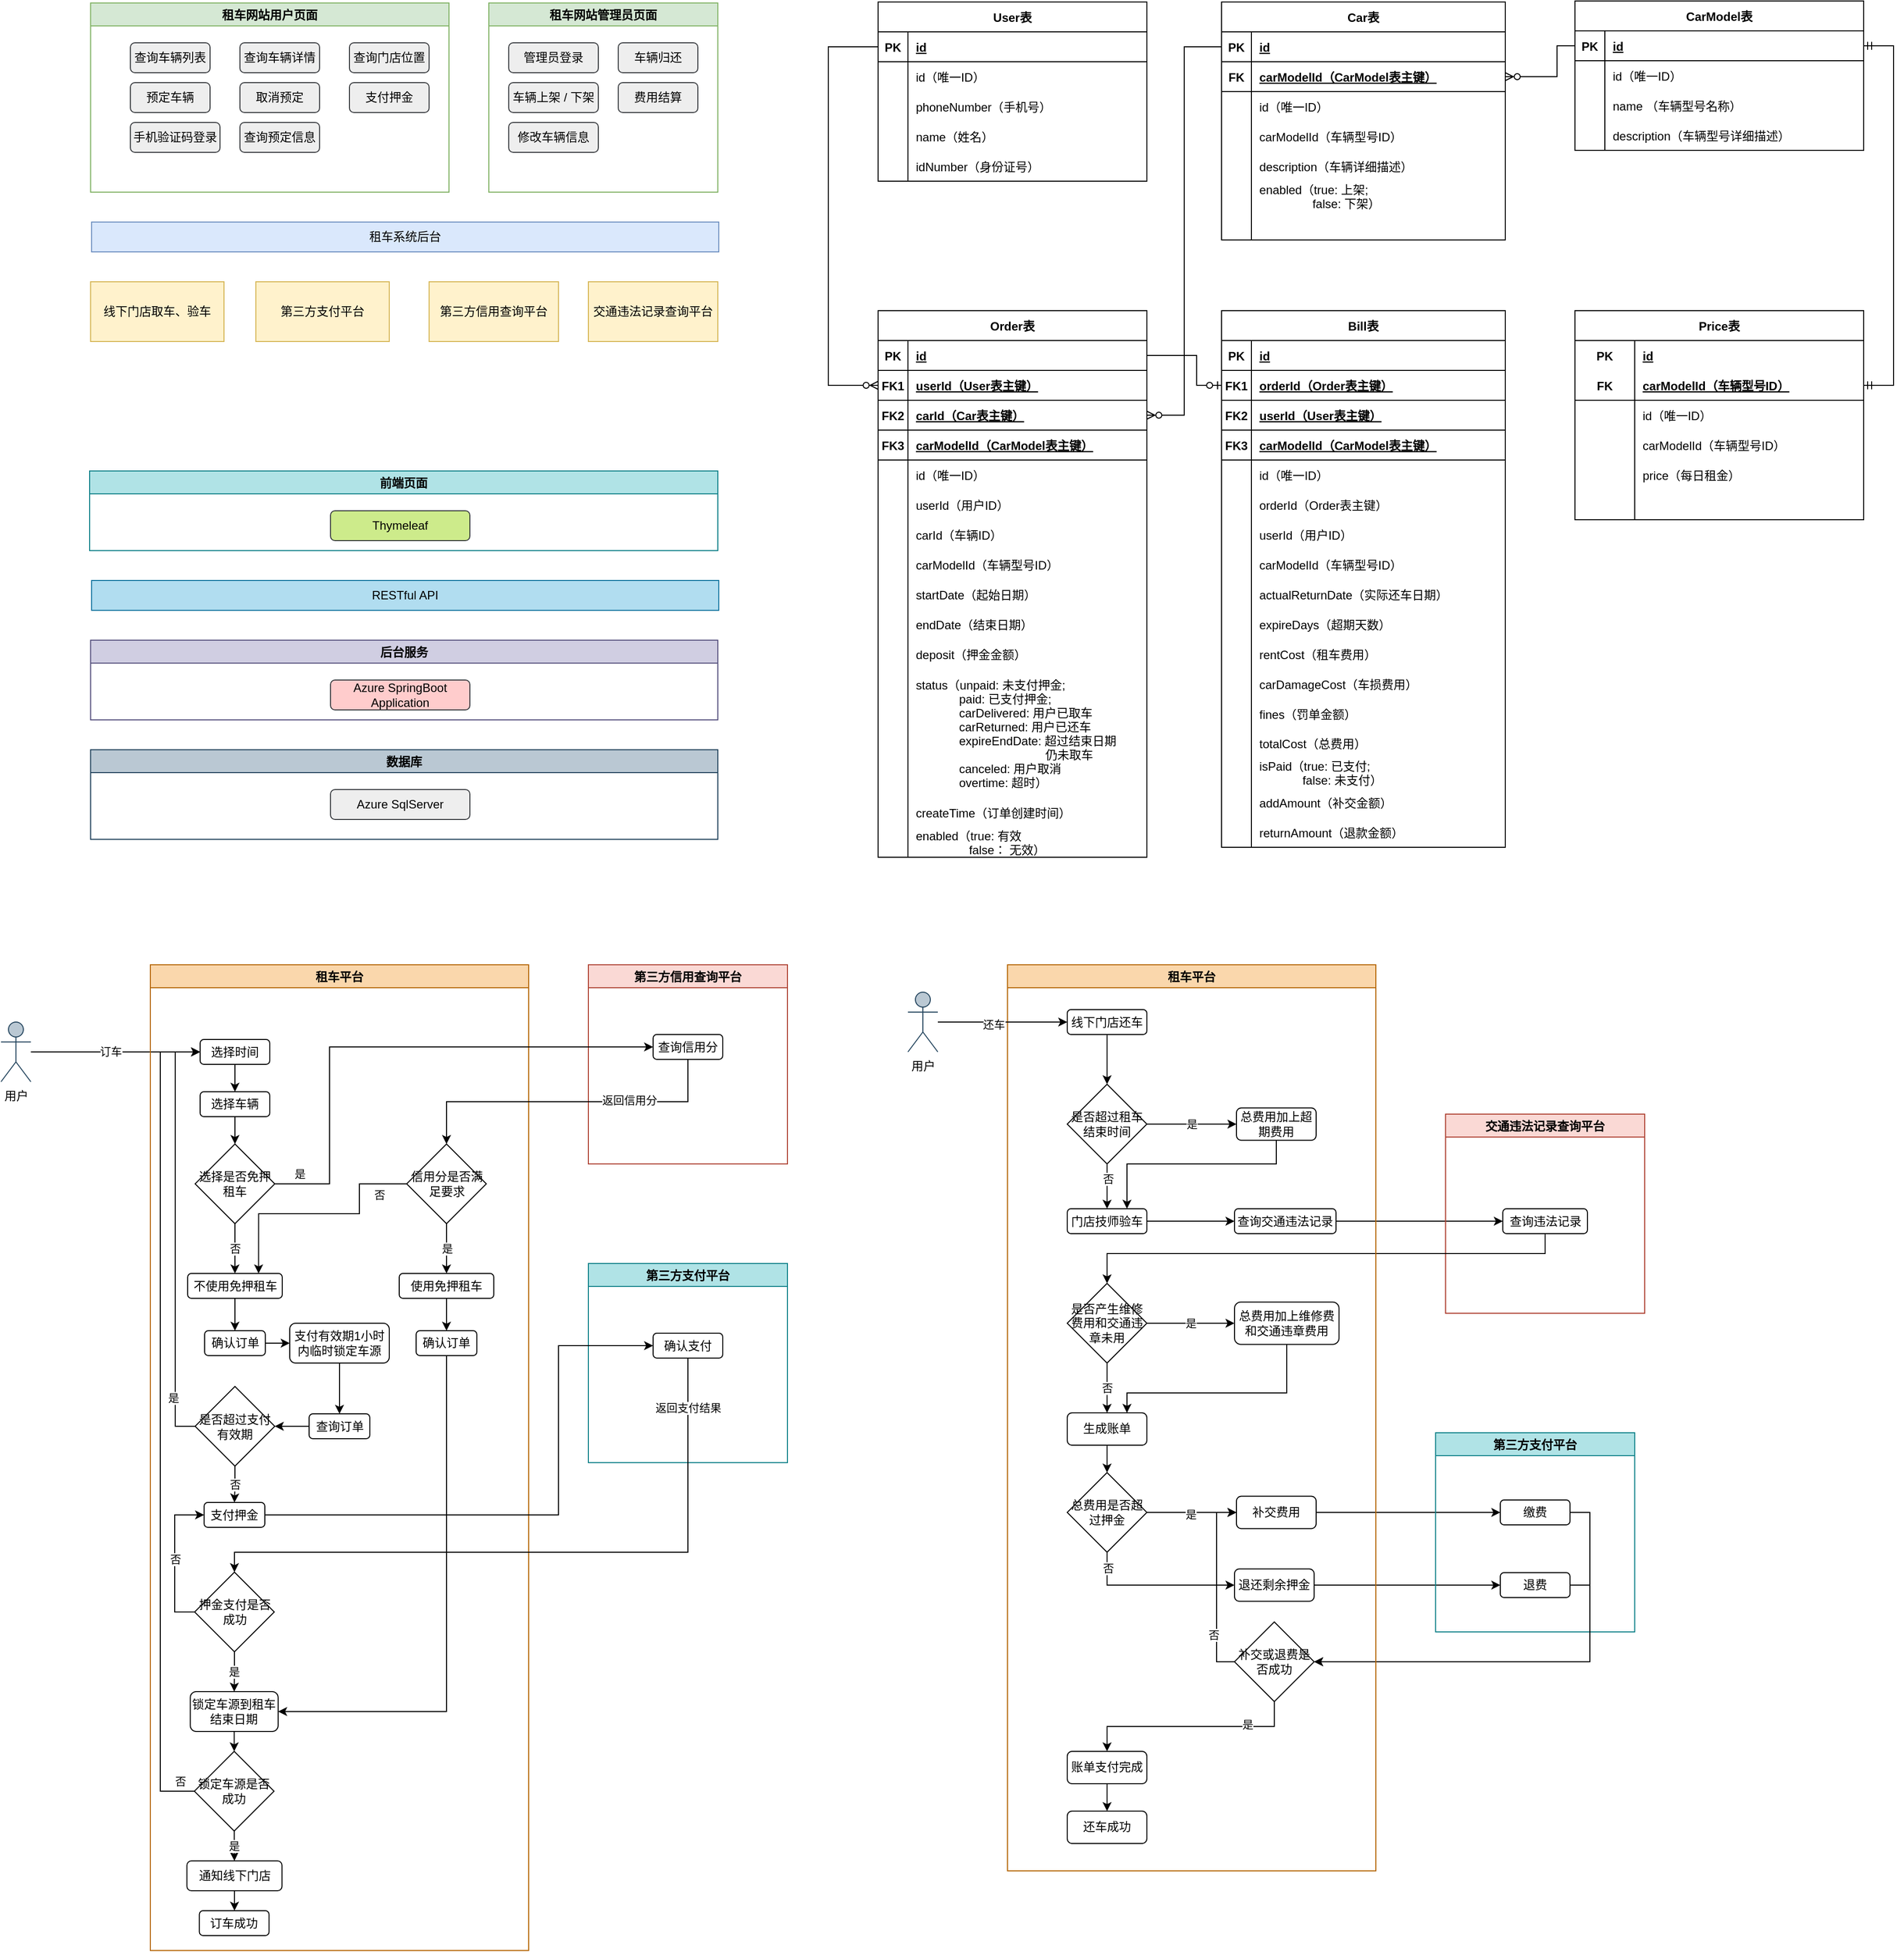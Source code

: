 <mxfile version="20.2.0" type="device"><diagram id="3KRvH9eROK6cNv9JqRd6" name="Page-1"><mxGraphModel dx="1757" dy="1076" grid="0" gridSize="10" guides="1" tooltips="1" connect="1" arrows="1" fold="1" page="0" pageScale="1" pageWidth="827" pageHeight="1169" math="0" shadow="0"><root><mxCell id="0"/><mxCell id="1" parent="0"/><mxCell id="jZWqzJrVKOuLkXy4B5CE-3" value="租车网站用户页面" style="swimlane;fillColor=#d5e8d4;strokeColor=#82b366;" parent="1" vertex="1"><mxGeometry x="100" y="230" width="360" height="190" as="geometry"/></mxCell><mxCell id="jZWqzJrVKOuLkXy4B5CE-7" value="查询车辆列表" style="rounded=1;whiteSpace=wrap;html=1;fillColor=#eeeeee;strokeColor=#36393d;" parent="jZWqzJrVKOuLkXy4B5CE-3" vertex="1"><mxGeometry x="40" y="40" width="80" height="30" as="geometry"/></mxCell><mxCell id="jZWqzJrVKOuLkXy4B5CE-8" value="查询车辆详情" style="rounded=1;whiteSpace=wrap;html=1;fillColor=#eeeeee;strokeColor=#36393d;" parent="jZWqzJrVKOuLkXy4B5CE-3" vertex="1"><mxGeometry x="150" y="40" width="80" height="30" as="geometry"/></mxCell><mxCell id="jZWqzJrVKOuLkXy4B5CE-9" value="预定车辆" style="rounded=1;whiteSpace=wrap;html=1;fillColor=#eeeeee;strokeColor=#36393d;" parent="jZWqzJrVKOuLkXy4B5CE-3" vertex="1"><mxGeometry x="40" y="80" width="80" height="30" as="geometry"/></mxCell><mxCell id="jZWqzJrVKOuLkXy4B5CE-15" value="取消预定" style="rounded=1;whiteSpace=wrap;html=1;fillColor=#eeeeee;strokeColor=#36393d;" parent="jZWqzJrVKOuLkXy4B5CE-3" vertex="1"><mxGeometry x="150" y="80" width="80" height="30" as="geometry"/></mxCell><mxCell id="jZWqzJrVKOuLkXy4B5CE-19" value="查询门店位置" style="rounded=1;whiteSpace=wrap;html=1;fillColor=#eeeeee;strokeColor=#36393d;" parent="jZWqzJrVKOuLkXy4B5CE-3" vertex="1"><mxGeometry x="260" y="40" width="80" height="30" as="geometry"/></mxCell><mxCell id="jZWqzJrVKOuLkXy4B5CE-20" value="支付押金" style="rounded=1;whiteSpace=wrap;html=1;fillColor=#eeeeee;strokeColor=#36393d;" parent="jZWqzJrVKOuLkXy4B5CE-3" vertex="1"><mxGeometry x="260" y="80" width="80" height="30" as="geometry"/></mxCell><mxCell id="jZWqzJrVKOuLkXy4B5CE-26" value="查询预定信息" style="rounded=1;whiteSpace=wrap;html=1;fillColor=#eeeeee;strokeColor=#36393d;" parent="jZWqzJrVKOuLkXy4B5CE-3" vertex="1"><mxGeometry x="150" y="120" width="80" height="30" as="geometry"/></mxCell><mxCell id="jZWqzJrVKOuLkXy4B5CE-27" value="手机验证码登录" style="rounded=1;whiteSpace=wrap;html=1;fillColor=#eeeeee;strokeColor=#36393d;" parent="jZWqzJrVKOuLkXy4B5CE-3" vertex="1"><mxGeometry x="40" y="120" width="90" height="30" as="geometry"/></mxCell><mxCell id="jZWqzJrVKOuLkXy4B5CE-5" value="后台服务" style="swimlane;fillColor=#d0cee2;strokeColor=#56517e;" parent="1" vertex="1"><mxGeometry x="100" y="870" width="630" height="80" as="geometry"/></mxCell><mxCell id="jZWqzJrVKOuLkXy4B5CE-17" value="Azure SpringBoot Application" style="rounded=1;whiteSpace=wrap;html=1;fillColor=#ffcccc;strokeColor=#36393d;" parent="jZWqzJrVKOuLkXy4B5CE-5" vertex="1"><mxGeometry x="241" y="40" width="140" height="30" as="geometry"/></mxCell><mxCell id="jZWqzJrVKOuLkXy4B5CE-6" value="数据库" style="swimlane;fillColor=#bac8d3;strokeColor=#23445d;" parent="1" vertex="1"><mxGeometry x="100" y="980" width="630" height="90" as="geometry"/></mxCell><mxCell id="jZWqzJrVKOuLkXy4B5CE-18" value="Azure SqlServer" style="rounded=1;whiteSpace=wrap;html=1;fillColor=#eeeeee;strokeColor=#36393d;" parent="jZWqzJrVKOuLkXy4B5CE-6" vertex="1"><mxGeometry x="241" y="40" width="140" height="30" as="geometry"/></mxCell><mxCell id="jZWqzJrVKOuLkXy4B5CE-11" value="租车网站管理员页面" style="swimlane;fillColor=#d5e8d4;strokeColor=#82b366;" parent="1" vertex="1"><mxGeometry x="500" y="230" width="230" height="190" as="geometry"/></mxCell><mxCell id="jZWqzJrVKOuLkXy4B5CE-12" value="管理员登录" style="rounded=1;whiteSpace=wrap;html=1;fillColor=#eeeeee;strokeColor=#36393d;" parent="jZWqzJrVKOuLkXy4B5CE-11" vertex="1"><mxGeometry x="20" y="40" width="90" height="30" as="geometry"/></mxCell><mxCell id="jZWqzJrVKOuLkXy4B5CE-13" value="车辆归还" style="rounded=1;whiteSpace=wrap;html=1;fillColor=#eeeeee;strokeColor=#36393d;" parent="jZWqzJrVKOuLkXy4B5CE-11" vertex="1"><mxGeometry x="130" y="40" width="80" height="30" as="geometry"/></mxCell><mxCell id="jZWqzJrVKOuLkXy4B5CE-14" value="车辆上架 / 下架" style="rounded=1;whiteSpace=wrap;html=1;fillColor=#eeeeee;strokeColor=#36393d;" parent="jZWqzJrVKOuLkXy4B5CE-11" vertex="1"><mxGeometry x="20" y="80" width="90" height="30" as="geometry"/></mxCell><mxCell id="jZWqzJrVKOuLkXy4B5CE-21" value="费用结算" style="rounded=1;whiteSpace=wrap;html=1;fillColor=#eeeeee;strokeColor=#36393d;" parent="jZWqzJrVKOuLkXy4B5CE-11" vertex="1"><mxGeometry x="130" y="80" width="80" height="30" as="geometry"/></mxCell><mxCell id="jZWqzJrVKOuLkXy4B5CE-28" value="修改车辆信息" style="rounded=1;whiteSpace=wrap;html=1;fillColor=#eeeeee;strokeColor=#36393d;" parent="jZWqzJrVKOuLkXy4B5CE-11" vertex="1"><mxGeometry x="20" y="120" width="90" height="30" as="geometry"/></mxCell><mxCell id="jZWqzJrVKOuLkXy4B5CE-16" value="RESTful API" style="rounded=0;whiteSpace=wrap;html=1;fillColor=#b1ddf0;strokeColor=#10739e;" parent="1" vertex="1"><mxGeometry x="101" y="810" width="630" height="30" as="geometry"/></mxCell><mxCell id="jZWqzJrVKOuLkXy4B5CE-24" value="租车系统后台" style="rounded=0;whiteSpace=wrap;html=1;fillColor=#dae8fc;strokeColor=#6c8ebf;" parent="1" vertex="1"><mxGeometry x="101" y="450" width="630" height="30" as="geometry"/></mxCell><mxCell id="jZWqzJrVKOuLkXy4B5CE-25" value="第三方支付平台" style="rounded=0;whiteSpace=wrap;html=1;fillColor=#fff2cc;strokeColor=#d6b656;" parent="1" vertex="1"><mxGeometry x="266" y="510" width="134" height="60" as="geometry"/></mxCell><mxCell id="jZWqzJrVKOuLkXy4B5CE-29" value="第三方信用查询平台" style="rounded=0;whiteSpace=wrap;html=1;fillColor=#fff2cc;strokeColor=#d6b656;" parent="1" vertex="1"><mxGeometry x="440" y="510" width="130" height="60" as="geometry"/></mxCell><mxCell id="jZWqzJrVKOuLkXy4B5CE-31" value="前端页面" style="swimlane;startSize=23;fillColor=#b0e3e6;strokeColor=#0e8088;" parent="1" vertex="1"><mxGeometry x="99" y="700" width="631" height="80" as="geometry"/></mxCell><mxCell id="jZWqzJrVKOuLkXy4B5CE-32" value="Thymeleaf" style="rounded=1;whiteSpace=wrap;html=1;fillColor=#cdeb8b;strokeColor=#36393d;" parent="jZWqzJrVKOuLkXy4B5CE-31" vertex="1"><mxGeometry x="242" y="40" width="140" height="30" as="geometry"/></mxCell><mxCell id="5QKHvy1yiA3FFVcJ9bdY-16" value="Car表" style="shape=table;startSize=30;container=1;collapsible=1;childLayout=tableLayout;fixedRows=1;rowLines=0;fontStyle=1;align=center;resizeLast=1;" parent="1" vertex="1"><mxGeometry x="1236" y="229" width="285" height="239" as="geometry"/></mxCell><mxCell id="5QKHvy1yiA3FFVcJ9bdY-17" value="" style="shape=tableRow;horizontal=0;startSize=0;swimlaneHead=0;swimlaneBody=0;fillColor=none;collapsible=0;dropTarget=0;points=[[0,0.5],[1,0.5]];portConstraint=eastwest;top=0;left=0;right=0;bottom=1;" parent="5QKHvy1yiA3FFVcJ9bdY-16" vertex="1"><mxGeometry y="30" width="285" height="30" as="geometry"/></mxCell><mxCell id="5QKHvy1yiA3FFVcJ9bdY-18" value="PK" style="shape=partialRectangle;connectable=0;fillColor=none;top=0;left=0;bottom=0;right=0;fontStyle=1;overflow=hidden;" parent="5QKHvy1yiA3FFVcJ9bdY-17" vertex="1"><mxGeometry width="30" height="30" as="geometry"><mxRectangle width="30" height="30" as="alternateBounds"/></mxGeometry></mxCell><mxCell id="5QKHvy1yiA3FFVcJ9bdY-19" value="id" style="shape=partialRectangle;connectable=0;fillColor=none;top=0;left=0;bottom=0;right=0;align=left;spacingLeft=6;fontStyle=5;overflow=hidden;" parent="5QKHvy1yiA3FFVcJ9bdY-17" vertex="1"><mxGeometry x="30" width="255" height="30" as="geometry"><mxRectangle width="255" height="30" as="alternateBounds"/></mxGeometry></mxCell><mxCell id="5QKHvy1yiA3FFVcJ9bdY-45" value="" style="shape=tableRow;horizontal=0;startSize=0;swimlaneHead=0;swimlaneBody=0;fillColor=none;collapsible=0;dropTarget=0;points=[[0,0.5],[1,0.5]];portConstraint=eastwest;top=0;left=0;right=0;bottom=1;" parent="5QKHvy1yiA3FFVcJ9bdY-16" vertex="1"><mxGeometry y="60" width="285" height="30" as="geometry"/></mxCell><mxCell id="5QKHvy1yiA3FFVcJ9bdY-46" value="FK" style="shape=partialRectangle;connectable=0;fillColor=none;top=0;left=0;bottom=0;right=0;fontStyle=1;overflow=hidden;" parent="5QKHvy1yiA3FFVcJ9bdY-45" vertex="1"><mxGeometry width="30" height="30" as="geometry"><mxRectangle width="30" height="30" as="alternateBounds"/></mxGeometry></mxCell><mxCell id="5QKHvy1yiA3FFVcJ9bdY-47" value="carModelId（CarModel表主键）" style="shape=partialRectangle;connectable=0;fillColor=none;top=0;left=0;bottom=0;right=0;align=left;spacingLeft=6;fontStyle=5;overflow=hidden;" parent="5QKHvy1yiA3FFVcJ9bdY-45" vertex="1"><mxGeometry x="30" width="255" height="30" as="geometry"><mxRectangle width="255" height="30" as="alternateBounds"/></mxGeometry></mxCell><mxCell id="5QKHvy1yiA3FFVcJ9bdY-20" value="" style="shape=tableRow;horizontal=0;startSize=0;swimlaneHead=0;swimlaneBody=0;fillColor=none;collapsible=0;dropTarget=0;points=[[0,0.5],[1,0.5]];portConstraint=eastwest;top=0;left=0;right=0;bottom=0;" parent="5QKHvy1yiA3FFVcJ9bdY-16" vertex="1"><mxGeometry y="90" width="285" height="30" as="geometry"/></mxCell><mxCell id="5QKHvy1yiA3FFVcJ9bdY-21" value="" style="shape=partialRectangle;connectable=0;fillColor=none;top=0;left=0;bottom=0;right=0;editable=1;overflow=hidden;" parent="5QKHvy1yiA3FFVcJ9bdY-20" vertex="1"><mxGeometry width="30" height="30" as="geometry"><mxRectangle width="30" height="30" as="alternateBounds"/></mxGeometry></mxCell><mxCell id="5QKHvy1yiA3FFVcJ9bdY-22" value="id（唯一ID）" style="shape=partialRectangle;connectable=0;fillColor=none;top=0;left=0;bottom=0;right=0;align=left;spacingLeft=6;overflow=hidden;" parent="5QKHvy1yiA3FFVcJ9bdY-20" vertex="1"><mxGeometry x="30" width="255" height="30" as="geometry"><mxRectangle width="255" height="30" as="alternateBounds"/></mxGeometry></mxCell><mxCell id="5QKHvy1yiA3FFVcJ9bdY-23" value="" style="shape=tableRow;horizontal=0;startSize=0;swimlaneHead=0;swimlaneBody=0;fillColor=none;collapsible=0;dropTarget=0;points=[[0,0.5],[1,0.5]];portConstraint=eastwest;top=0;left=0;right=0;bottom=0;" parent="5QKHvy1yiA3FFVcJ9bdY-16" vertex="1"><mxGeometry y="120" width="285" height="30" as="geometry"/></mxCell><mxCell id="5QKHvy1yiA3FFVcJ9bdY-24" value="" style="shape=partialRectangle;connectable=0;fillColor=none;top=0;left=0;bottom=0;right=0;editable=1;overflow=hidden;" parent="5QKHvy1yiA3FFVcJ9bdY-23" vertex="1"><mxGeometry width="30" height="30" as="geometry"><mxRectangle width="30" height="30" as="alternateBounds"/></mxGeometry></mxCell><mxCell id="5QKHvy1yiA3FFVcJ9bdY-25" value="carModelId（车辆型号ID）" style="shape=partialRectangle;connectable=0;fillColor=none;top=0;left=0;bottom=0;right=0;align=left;spacingLeft=6;overflow=hidden;" parent="5QKHvy1yiA3FFVcJ9bdY-23" vertex="1"><mxGeometry x="30" width="255" height="30" as="geometry"><mxRectangle width="255" height="30" as="alternateBounds"/></mxGeometry></mxCell><mxCell id="5QKHvy1yiA3FFVcJ9bdY-36" value="" style="shape=tableRow;horizontal=0;startSize=0;swimlaneHead=0;swimlaneBody=0;fillColor=none;collapsible=0;dropTarget=0;points=[[0,0.5],[1,0.5]];portConstraint=eastwest;top=0;left=0;right=0;bottom=0;" parent="5QKHvy1yiA3FFVcJ9bdY-16" vertex="1"><mxGeometry y="150" width="285" height="30" as="geometry"/></mxCell><mxCell id="5QKHvy1yiA3FFVcJ9bdY-37" value="" style="shape=partialRectangle;connectable=0;fillColor=none;top=0;left=0;bottom=0;right=0;editable=1;overflow=hidden;" parent="5QKHvy1yiA3FFVcJ9bdY-36" vertex="1"><mxGeometry width="30" height="30" as="geometry"><mxRectangle width="30" height="30" as="alternateBounds"/></mxGeometry></mxCell><mxCell id="5QKHvy1yiA3FFVcJ9bdY-38" value="description（车辆详细描述）" style="shape=partialRectangle;connectable=0;fillColor=none;top=0;left=0;bottom=0;right=0;align=left;spacingLeft=6;overflow=hidden;" parent="5QKHvy1yiA3FFVcJ9bdY-36" vertex="1"><mxGeometry x="30" width="255" height="30" as="geometry"><mxRectangle width="255" height="30" as="alternateBounds"/></mxGeometry></mxCell><mxCell id="5QKHvy1yiA3FFVcJ9bdY-39" value="" style="shape=tableRow;horizontal=0;startSize=0;swimlaneHead=0;swimlaneBody=0;fillColor=none;collapsible=0;dropTarget=0;points=[[0,0.5],[1,0.5]];portConstraint=eastwest;top=0;left=0;right=0;bottom=0;" parent="5QKHvy1yiA3FFVcJ9bdY-16" vertex="1"><mxGeometry y="180" width="285" height="30" as="geometry"/></mxCell><mxCell id="5QKHvy1yiA3FFVcJ9bdY-40" value="" style="shape=partialRectangle;connectable=0;fillColor=none;top=0;left=0;bottom=0;right=0;editable=1;overflow=hidden;" parent="5QKHvy1yiA3FFVcJ9bdY-39" vertex="1"><mxGeometry width="30" height="30" as="geometry"><mxRectangle width="30" height="30" as="alternateBounds"/></mxGeometry></mxCell><mxCell id="5QKHvy1yiA3FFVcJ9bdY-41" value="enabled（true: 上架; &#10;                false: 下架）" style="shape=partialRectangle;connectable=0;fillColor=none;top=0;left=0;bottom=0;right=0;align=left;spacingLeft=6;overflow=hidden;" parent="5QKHvy1yiA3FFVcJ9bdY-39" vertex="1"><mxGeometry x="30" width="255" height="30" as="geometry"><mxRectangle width="255" height="30" as="alternateBounds"/></mxGeometry></mxCell><mxCell id="5QKHvy1yiA3FFVcJ9bdY-26" value="" style="shape=tableRow;horizontal=0;startSize=0;swimlaneHead=0;swimlaneBody=0;fillColor=none;collapsible=0;dropTarget=0;points=[[0,0.5],[1,0.5]];portConstraint=eastwest;top=0;left=0;right=0;bottom=0;" parent="5QKHvy1yiA3FFVcJ9bdY-16" vertex="1"><mxGeometry y="210" width="285" height="29" as="geometry"/></mxCell><mxCell id="5QKHvy1yiA3FFVcJ9bdY-27" value="" style="shape=partialRectangle;connectable=0;fillColor=none;top=0;left=0;bottom=0;right=0;editable=1;overflow=hidden;" parent="5QKHvy1yiA3FFVcJ9bdY-26" vertex="1"><mxGeometry width="30" height="29" as="geometry"><mxRectangle width="30" height="29" as="alternateBounds"/></mxGeometry></mxCell><mxCell id="5QKHvy1yiA3FFVcJ9bdY-28" value="" style="shape=partialRectangle;connectable=0;fillColor=none;top=0;left=0;bottom=0;right=0;align=left;spacingLeft=6;overflow=hidden;" parent="5QKHvy1yiA3FFVcJ9bdY-26" vertex="1"><mxGeometry x="30" width="255" height="29" as="geometry"><mxRectangle width="255" height="29" as="alternateBounds"/></mxGeometry></mxCell><mxCell id="5QKHvy1yiA3FFVcJ9bdY-86" value="CarModel表" style="shape=table;startSize=30;container=1;collapsible=1;childLayout=tableLayout;fixedRows=1;rowLines=0;fontStyle=1;align=center;resizeLast=1;" parent="1" vertex="1"><mxGeometry x="1591" y="228" width="290" height="150" as="geometry"/></mxCell><mxCell id="5QKHvy1yiA3FFVcJ9bdY-87" value="" style="shape=tableRow;horizontal=0;startSize=0;swimlaneHead=0;swimlaneBody=0;fillColor=none;collapsible=0;dropTarget=0;points=[[0,0.5],[1,0.5]];portConstraint=eastwest;top=0;left=0;right=0;bottom=1;" parent="5QKHvy1yiA3FFVcJ9bdY-86" vertex="1"><mxGeometry y="30" width="290" height="30" as="geometry"/></mxCell><mxCell id="5QKHvy1yiA3FFVcJ9bdY-88" value="PK" style="shape=partialRectangle;connectable=0;fillColor=none;top=0;left=0;bottom=0;right=0;fontStyle=1;overflow=hidden;" parent="5QKHvy1yiA3FFVcJ9bdY-87" vertex="1"><mxGeometry width="30" height="30" as="geometry"><mxRectangle width="30" height="30" as="alternateBounds"/></mxGeometry></mxCell><mxCell id="5QKHvy1yiA3FFVcJ9bdY-89" value="id" style="shape=partialRectangle;connectable=0;fillColor=none;top=0;left=0;bottom=0;right=0;align=left;spacingLeft=6;fontStyle=5;overflow=hidden;" parent="5QKHvy1yiA3FFVcJ9bdY-87" vertex="1"><mxGeometry x="30" width="260" height="30" as="geometry"><mxRectangle width="260" height="30" as="alternateBounds"/></mxGeometry></mxCell><mxCell id="5QKHvy1yiA3FFVcJ9bdY-90" value="" style="shape=tableRow;horizontal=0;startSize=0;swimlaneHead=0;swimlaneBody=0;fillColor=none;collapsible=0;dropTarget=0;points=[[0,0.5],[1,0.5]];portConstraint=eastwest;top=0;left=0;right=0;bottom=0;" parent="5QKHvy1yiA3FFVcJ9bdY-86" vertex="1"><mxGeometry y="60" width="290" height="30" as="geometry"/></mxCell><mxCell id="5QKHvy1yiA3FFVcJ9bdY-91" value="" style="shape=partialRectangle;connectable=0;fillColor=none;top=0;left=0;bottom=0;right=0;editable=1;overflow=hidden;" parent="5QKHvy1yiA3FFVcJ9bdY-90" vertex="1"><mxGeometry width="30" height="30" as="geometry"><mxRectangle width="30" height="30" as="alternateBounds"/></mxGeometry></mxCell><mxCell id="5QKHvy1yiA3FFVcJ9bdY-92" value="id（唯一ID）" style="shape=partialRectangle;connectable=0;fillColor=none;top=0;left=0;bottom=0;right=0;align=left;spacingLeft=6;overflow=hidden;" parent="5QKHvy1yiA3FFVcJ9bdY-90" vertex="1"><mxGeometry x="30" width="260" height="30" as="geometry"><mxRectangle width="260" height="30" as="alternateBounds"/></mxGeometry></mxCell><mxCell id="5QKHvy1yiA3FFVcJ9bdY-96" value="" style="shape=tableRow;horizontal=0;startSize=0;swimlaneHead=0;swimlaneBody=0;fillColor=none;collapsible=0;dropTarget=0;points=[[0,0.5],[1,0.5]];portConstraint=eastwest;top=0;left=0;right=0;bottom=0;" parent="5QKHvy1yiA3FFVcJ9bdY-86" vertex="1"><mxGeometry y="90" width="290" height="30" as="geometry"/></mxCell><mxCell id="5QKHvy1yiA3FFVcJ9bdY-97" value="" style="shape=partialRectangle;connectable=0;fillColor=none;top=0;left=0;bottom=0;right=0;editable=1;overflow=hidden;" parent="5QKHvy1yiA3FFVcJ9bdY-96" vertex="1"><mxGeometry width="30" height="30" as="geometry"><mxRectangle width="30" height="30" as="alternateBounds"/></mxGeometry></mxCell><mxCell id="5QKHvy1yiA3FFVcJ9bdY-98" value="name （车辆型号名称）" style="shape=partialRectangle;connectable=0;fillColor=none;top=0;left=0;bottom=0;right=0;align=left;spacingLeft=6;overflow=hidden;" parent="5QKHvy1yiA3FFVcJ9bdY-96" vertex="1"><mxGeometry x="30" width="260" height="30" as="geometry"><mxRectangle width="260" height="30" as="alternateBounds"/></mxGeometry></mxCell><mxCell id="5QKHvy1yiA3FFVcJ9bdY-93" value="" style="shape=tableRow;horizontal=0;startSize=0;swimlaneHead=0;swimlaneBody=0;fillColor=none;collapsible=0;dropTarget=0;points=[[0,0.5],[1,0.5]];portConstraint=eastwest;top=0;left=0;right=0;bottom=0;" parent="5QKHvy1yiA3FFVcJ9bdY-86" vertex="1"><mxGeometry y="120" width="290" height="30" as="geometry"/></mxCell><mxCell id="5QKHvy1yiA3FFVcJ9bdY-94" value="" style="shape=partialRectangle;connectable=0;fillColor=none;top=0;left=0;bottom=0;right=0;editable=1;overflow=hidden;" parent="5QKHvy1yiA3FFVcJ9bdY-93" vertex="1"><mxGeometry width="30" height="30" as="geometry"><mxRectangle width="30" height="30" as="alternateBounds"/></mxGeometry></mxCell><mxCell id="5QKHvy1yiA3FFVcJ9bdY-95" value="description（车辆型号详细描述）" style="shape=partialRectangle;connectable=0;fillColor=none;top=0;left=0;bottom=0;right=0;align=left;spacingLeft=6;overflow=hidden;" parent="5QKHvy1yiA3FFVcJ9bdY-93" vertex="1"><mxGeometry x="30" width="260" height="30" as="geometry"><mxRectangle width="260" height="30" as="alternateBounds"/></mxGeometry></mxCell><mxCell id="5QKHvy1yiA3FFVcJ9bdY-118" value="User表" style="shape=table;startSize=30;container=1;collapsible=1;childLayout=tableLayout;fixedRows=1;rowLines=0;fontStyle=1;align=center;resizeLast=1;" parent="1" vertex="1"><mxGeometry x="891" y="229" width="270" height="180" as="geometry"><mxRectangle x="1170" y="1020" width="80" height="30" as="alternateBounds"/></mxGeometry></mxCell><mxCell id="5QKHvy1yiA3FFVcJ9bdY-119" value="" style="shape=tableRow;horizontal=0;startSize=0;swimlaneHead=0;swimlaneBody=0;fillColor=none;collapsible=0;dropTarget=0;points=[[0,0.5],[1,0.5]];portConstraint=eastwest;top=0;left=0;right=0;bottom=1;" parent="5QKHvy1yiA3FFVcJ9bdY-118" vertex="1"><mxGeometry y="30" width="270" height="30" as="geometry"/></mxCell><mxCell id="5QKHvy1yiA3FFVcJ9bdY-120" value="PK" style="shape=partialRectangle;connectable=0;fillColor=none;top=0;left=0;bottom=0;right=0;fontStyle=1;overflow=hidden;" parent="5QKHvy1yiA3FFVcJ9bdY-119" vertex="1"><mxGeometry width="30" height="30" as="geometry"><mxRectangle width="30" height="30" as="alternateBounds"/></mxGeometry></mxCell><mxCell id="5QKHvy1yiA3FFVcJ9bdY-121" value="id" style="shape=partialRectangle;connectable=0;fillColor=none;top=0;left=0;bottom=0;right=0;align=left;spacingLeft=6;fontStyle=5;overflow=hidden;" parent="5QKHvy1yiA3FFVcJ9bdY-119" vertex="1"><mxGeometry x="30" width="240" height="30" as="geometry"><mxRectangle width="240" height="30" as="alternateBounds"/></mxGeometry></mxCell><mxCell id="5QKHvy1yiA3FFVcJ9bdY-122" value="" style="shape=tableRow;horizontal=0;startSize=0;swimlaneHead=0;swimlaneBody=0;fillColor=none;collapsible=0;dropTarget=0;points=[[0,0.5],[1,0.5]];portConstraint=eastwest;top=0;left=0;right=0;bottom=0;" parent="5QKHvy1yiA3FFVcJ9bdY-118" vertex="1"><mxGeometry y="60" width="270" height="30" as="geometry"/></mxCell><mxCell id="5QKHvy1yiA3FFVcJ9bdY-123" value="" style="shape=partialRectangle;connectable=0;fillColor=none;top=0;left=0;bottom=0;right=0;editable=1;overflow=hidden;" parent="5QKHvy1yiA3FFVcJ9bdY-122" vertex="1"><mxGeometry width="30" height="30" as="geometry"><mxRectangle width="30" height="30" as="alternateBounds"/></mxGeometry></mxCell><mxCell id="5QKHvy1yiA3FFVcJ9bdY-124" value="id（唯一ID）" style="shape=partialRectangle;connectable=0;fillColor=none;top=0;left=0;bottom=0;right=0;align=left;spacingLeft=6;overflow=hidden;" parent="5QKHvy1yiA3FFVcJ9bdY-122" vertex="1"><mxGeometry x="30" width="240" height="30" as="geometry"><mxRectangle width="240" height="30" as="alternateBounds"/></mxGeometry></mxCell><mxCell id="5QKHvy1yiA3FFVcJ9bdY-125" value="" style="shape=tableRow;horizontal=0;startSize=0;swimlaneHead=0;swimlaneBody=0;fillColor=none;collapsible=0;dropTarget=0;points=[[0,0.5],[1,0.5]];portConstraint=eastwest;top=0;left=0;right=0;bottom=0;" parent="5QKHvy1yiA3FFVcJ9bdY-118" vertex="1"><mxGeometry y="90" width="270" height="30" as="geometry"/></mxCell><mxCell id="5QKHvy1yiA3FFVcJ9bdY-126" value="" style="shape=partialRectangle;connectable=0;fillColor=none;top=0;left=0;bottom=0;right=0;editable=1;overflow=hidden;" parent="5QKHvy1yiA3FFVcJ9bdY-125" vertex="1"><mxGeometry width="30" height="30" as="geometry"><mxRectangle width="30" height="30" as="alternateBounds"/></mxGeometry></mxCell><mxCell id="5QKHvy1yiA3FFVcJ9bdY-127" value="phoneNumber（手机号）" style="shape=partialRectangle;connectable=0;fillColor=none;top=0;left=0;bottom=0;right=0;align=left;spacingLeft=6;overflow=hidden;" parent="5QKHvy1yiA3FFVcJ9bdY-125" vertex="1"><mxGeometry x="30" width="240" height="30" as="geometry"><mxRectangle width="240" height="30" as="alternateBounds"/></mxGeometry></mxCell><mxCell id="5QKHvy1yiA3FFVcJ9bdY-128" value="" style="shape=tableRow;horizontal=0;startSize=0;swimlaneHead=0;swimlaneBody=0;fillColor=none;collapsible=0;dropTarget=0;points=[[0,0.5],[1,0.5]];portConstraint=eastwest;top=0;left=0;right=0;bottom=0;" parent="5QKHvy1yiA3FFVcJ9bdY-118" vertex="1"><mxGeometry y="120" width="270" height="30" as="geometry"/></mxCell><mxCell id="5QKHvy1yiA3FFVcJ9bdY-129" value="" style="shape=partialRectangle;connectable=0;fillColor=none;top=0;left=0;bottom=0;right=0;editable=1;overflow=hidden;" parent="5QKHvy1yiA3FFVcJ9bdY-128" vertex="1"><mxGeometry width="30" height="30" as="geometry"><mxRectangle width="30" height="30" as="alternateBounds"/></mxGeometry></mxCell><mxCell id="5QKHvy1yiA3FFVcJ9bdY-130" value="name（姓名）" style="shape=partialRectangle;connectable=0;fillColor=none;top=0;left=0;bottom=0;right=0;align=left;spacingLeft=6;overflow=hidden;" parent="5QKHvy1yiA3FFVcJ9bdY-128" vertex="1"><mxGeometry x="30" width="240" height="30" as="geometry"><mxRectangle width="240" height="30" as="alternateBounds"/></mxGeometry></mxCell><mxCell id="5QKHvy1yiA3FFVcJ9bdY-131" value="" style="shape=tableRow;horizontal=0;startSize=0;swimlaneHead=0;swimlaneBody=0;fillColor=none;collapsible=0;dropTarget=0;points=[[0,0.5],[1,0.5]];portConstraint=eastwest;top=0;left=0;right=0;bottom=0;" parent="5QKHvy1yiA3FFVcJ9bdY-118" vertex="1"><mxGeometry y="150" width="270" height="30" as="geometry"/></mxCell><mxCell id="5QKHvy1yiA3FFVcJ9bdY-132" value="" style="shape=partialRectangle;connectable=0;fillColor=none;top=0;left=0;bottom=0;right=0;editable=1;overflow=hidden;" parent="5QKHvy1yiA3FFVcJ9bdY-131" vertex="1"><mxGeometry width="30" height="30" as="geometry"><mxRectangle width="30" height="30" as="alternateBounds"/></mxGeometry></mxCell><mxCell id="5QKHvy1yiA3FFVcJ9bdY-133" value="idNumber（身份证号）" style="shape=partialRectangle;connectable=0;fillColor=none;top=0;left=0;bottom=0;right=0;align=left;spacingLeft=6;overflow=hidden;" parent="5QKHvy1yiA3FFVcJ9bdY-131" vertex="1"><mxGeometry x="30" width="240" height="30" as="geometry"><mxRectangle width="240" height="30" as="alternateBounds"/></mxGeometry></mxCell><mxCell id="5QKHvy1yiA3FFVcJ9bdY-134" value="Order表" style="shape=table;startSize=30;container=1;collapsible=1;childLayout=tableLayout;fixedRows=1;rowLines=0;fontStyle=1;align=center;resizeLast=1;" parent="1" vertex="1"><mxGeometry x="891" y="539" width="270" height="549" as="geometry"/></mxCell><mxCell id="5QKHvy1yiA3FFVcJ9bdY-135" value="" style="shape=tableRow;horizontal=0;startSize=0;swimlaneHead=0;swimlaneBody=0;fillColor=none;collapsible=0;dropTarget=0;points=[[0,0.5],[1,0.5]];portConstraint=eastwest;top=0;left=0;right=0;bottom=1;" parent="5QKHvy1yiA3FFVcJ9bdY-134" vertex="1"><mxGeometry y="30" width="270" height="30" as="geometry"/></mxCell><mxCell id="5QKHvy1yiA3FFVcJ9bdY-136" value="PK" style="shape=partialRectangle;connectable=0;fillColor=none;top=0;left=0;bottom=0;right=0;fontStyle=1;overflow=hidden;" parent="5QKHvy1yiA3FFVcJ9bdY-135" vertex="1"><mxGeometry width="30" height="30" as="geometry"><mxRectangle width="30" height="30" as="alternateBounds"/></mxGeometry></mxCell><mxCell id="5QKHvy1yiA3FFVcJ9bdY-137" value="id" style="shape=partialRectangle;connectable=0;fillColor=none;top=0;left=0;bottom=0;right=0;align=left;spacingLeft=6;fontStyle=5;overflow=hidden;" parent="5QKHvy1yiA3FFVcJ9bdY-135" vertex="1"><mxGeometry x="30" width="240" height="30" as="geometry"><mxRectangle width="240" height="30" as="alternateBounds"/></mxGeometry></mxCell><mxCell id="5QKHvy1yiA3FFVcJ9bdY-159" value="" style="shape=tableRow;horizontal=0;startSize=0;swimlaneHead=0;swimlaneBody=0;fillColor=none;collapsible=0;dropTarget=0;points=[[0,0.5],[1,0.5]];portConstraint=eastwest;top=0;left=0;right=0;bottom=1;" parent="5QKHvy1yiA3FFVcJ9bdY-134" vertex="1"><mxGeometry y="60" width="270" height="30" as="geometry"/></mxCell><mxCell id="5QKHvy1yiA3FFVcJ9bdY-160" value="FK1" style="shape=partialRectangle;connectable=0;fillColor=none;top=0;left=0;bottom=0;right=0;fontStyle=1;overflow=hidden;" parent="5QKHvy1yiA3FFVcJ9bdY-159" vertex="1"><mxGeometry width="30" height="30" as="geometry"><mxRectangle width="30" height="30" as="alternateBounds"/></mxGeometry></mxCell><mxCell id="5QKHvy1yiA3FFVcJ9bdY-161" value="userId（User表主键）" style="shape=partialRectangle;connectable=0;fillColor=none;top=0;left=0;bottom=0;right=0;align=left;spacingLeft=6;fontStyle=5;overflow=hidden;" parent="5QKHvy1yiA3FFVcJ9bdY-159" vertex="1"><mxGeometry x="30" width="240" height="30" as="geometry"><mxRectangle width="240" height="30" as="alternateBounds"/></mxGeometry></mxCell><mxCell id="5QKHvy1yiA3FFVcJ9bdY-138" value="" style="shape=tableRow;horizontal=0;startSize=0;swimlaneHead=0;swimlaneBody=0;fillColor=none;collapsible=0;dropTarget=0;points=[[0,0.5],[1,0.5]];portConstraint=eastwest;top=0;left=0;right=0;bottom=1;" parent="5QKHvy1yiA3FFVcJ9bdY-134" vertex="1"><mxGeometry y="90" width="270" height="30" as="geometry"/></mxCell><mxCell id="5QKHvy1yiA3FFVcJ9bdY-139" value="FK2" style="shape=partialRectangle;connectable=0;fillColor=none;top=0;left=0;bottom=0;right=0;fontStyle=1;overflow=hidden;" parent="5QKHvy1yiA3FFVcJ9bdY-138" vertex="1"><mxGeometry width="30" height="30" as="geometry"><mxRectangle width="30" height="30" as="alternateBounds"/></mxGeometry></mxCell><mxCell id="5QKHvy1yiA3FFVcJ9bdY-140" value="carId（Car表主键）" style="shape=partialRectangle;connectable=0;fillColor=none;top=0;left=0;bottom=0;right=0;align=left;spacingLeft=6;fontStyle=5;overflow=hidden;" parent="5QKHvy1yiA3FFVcJ9bdY-138" vertex="1"><mxGeometry x="30" width="240" height="30" as="geometry"><mxRectangle width="240" height="30" as="alternateBounds"/></mxGeometry></mxCell><mxCell id="a09bpjFhZLn4FQO0Zif_-35" value="" style="shape=tableRow;horizontal=0;startSize=0;swimlaneHead=0;swimlaneBody=0;fillColor=none;collapsible=0;dropTarget=0;points=[[0,0.5],[1,0.5]];portConstraint=eastwest;top=0;left=0;right=0;bottom=1;" parent="5QKHvy1yiA3FFVcJ9bdY-134" vertex="1"><mxGeometry y="120" width="270" height="30" as="geometry"/></mxCell><mxCell id="a09bpjFhZLn4FQO0Zif_-36" value="FK3" style="shape=partialRectangle;connectable=0;fillColor=none;top=0;left=0;bottom=0;right=0;fontStyle=1;overflow=hidden;" parent="a09bpjFhZLn4FQO0Zif_-35" vertex="1"><mxGeometry width="30" height="30" as="geometry"><mxRectangle width="30" height="30" as="alternateBounds"/></mxGeometry></mxCell><mxCell id="a09bpjFhZLn4FQO0Zif_-37" value="carModelId（CarModel表主键）" style="shape=partialRectangle;connectable=0;fillColor=none;top=0;left=0;bottom=0;right=0;align=left;spacingLeft=6;fontStyle=5;overflow=hidden;" parent="a09bpjFhZLn4FQO0Zif_-35" vertex="1"><mxGeometry x="30" width="240" height="30" as="geometry"><mxRectangle width="240" height="30" as="alternateBounds"/></mxGeometry></mxCell><mxCell id="5QKHvy1yiA3FFVcJ9bdY-141" value="" style="shape=tableRow;horizontal=0;startSize=0;swimlaneHead=0;swimlaneBody=0;fillColor=none;collapsible=0;dropTarget=0;points=[[0,0.5],[1,0.5]];portConstraint=eastwest;top=0;left=0;right=0;bottom=0;" parent="5QKHvy1yiA3FFVcJ9bdY-134" vertex="1"><mxGeometry y="150" width="270" height="30" as="geometry"/></mxCell><mxCell id="5QKHvy1yiA3FFVcJ9bdY-142" value="" style="shape=partialRectangle;connectable=0;fillColor=none;top=0;left=0;bottom=0;right=0;editable=1;overflow=hidden;" parent="5QKHvy1yiA3FFVcJ9bdY-141" vertex="1"><mxGeometry width="30" height="30" as="geometry"><mxRectangle width="30" height="30" as="alternateBounds"/></mxGeometry></mxCell><mxCell id="5QKHvy1yiA3FFVcJ9bdY-143" value="id（唯一ID）" style="shape=partialRectangle;connectable=0;fillColor=none;top=0;left=0;bottom=0;right=0;align=left;spacingLeft=6;overflow=hidden;" parent="5QKHvy1yiA3FFVcJ9bdY-141" vertex="1"><mxGeometry x="30" width="240" height="30" as="geometry"><mxRectangle width="240" height="30" as="alternateBounds"/></mxGeometry></mxCell><mxCell id="5QKHvy1yiA3FFVcJ9bdY-144" value="" style="shape=tableRow;horizontal=0;startSize=0;swimlaneHead=0;swimlaneBody=0;fillColor=none;collapsible=0;dropTarget=0;points=[[0,0.5],[1,0.5]];portConstraint=eastwest;top=0;left=0;right=0;bottom=0;" parent="5QKHvy1yiA3FFVcJ9bdY-134" vertex="1"><mxGeometry y="180" width="270" height="30" as="geometry"/></mxCell><mxCell id="5QKHvy1yiA3FFVcJ9bdY-145" value="" style="shape=partialRectangle;connectable=0;fillColor=none;top=0;left=0;bottom=0;right=0;editable=1;overflow=hidden;" parent="5QKHvy1yiA3FFVcJ9bdY-144" vertex="1"><mxGeometry width="30" height="30" as="geometry"><mxRectangle width="30" height="30" as="alternateBounds"/></mxGeometry></mxCell><mxCell id="5QKHvy1yiA3FFVcJ9bdY-146" value="userId（用户ID）" style="shape=partialRectangle;connectable=0;fillColor=none;top=0;left=0;bottom=0;right=0;align=left;spacingLeft=6;overflow=hidden;" parent="5QKHvy1yiA3FFVcJ9bdY-144" vertex="1"><mxGeometry x="30" width="240" height="30" as="geometry"><mxRectangle width="240" height="30" as="alternateBounds"/></mxGeometry></mxCell><mxCell id="5QKHvy1yiA3FFVcJ9bdY-147" value="" style="shape=tableRow;horizontal=0;startSize=0;swimlaneHead=0;swimlaneBody=0;fillColor=none;collapsible=0;dropTarget=0;points=[[0,0.5],[1,0.5]];portConstraint=eastwest;top=0;left=0;right=0;bottom=0;" parent="5QKHvy1yiA3FFVcJ9bdY-134" vertex="1"><mxGeometry y="210" width="270" height="30" as="geometry"/></mxCell><mxCell id="5QKHvy1yiA3FFVcJ9bdY-148" value="" style="shape=partialRectangle;connectable=0;fillColor=none;top=0;left=0;bottom=0;right=0;editable=1;overflow=hidden;" parent="5QKHvy1yiA3FFVcJ9bdY-147" vertex="1"><mxGeometry width="30" height="30" as="geometry"><mxRectangle width="30" height="30" as="alternateBounds"/></mxGeometry></mxCell><mxCell id="5QKHvy1yiA3FFVcJ9bdY-149" value="carId（车辆ID）" style="shape=partialRectangle;connectable=0;fillColor=none;top=0;left=0;bottom=0;right=0;align=left;spacingLeft=6;overflow=hidden;" parent="5QKHvy1yiA3FFVcJ9bdY-147" vertex="1"><mxGeometry x="30" width="240" height="30" as="geometry"><mxRectangle width="240" height="30" as="alternateBounds"/></mxGeometry></mxCell><mxCell id="a09bpjFhZLn4FQO0Zif_-32" value="" style="shape=tableRow;horizontal=0;startSize=0;swimlaneHead=0;swimlaneBody=0;fillColor=none;collapsible=0;dropTarget=0;points=[[0,0.5],[1,0.5]];portConstraint=eastwest;top=0;left=0;right=0;bottom=0;" parent="5QKHvy1yiA3FFVcJ9bdY-134" vertex="1"><mxGeometry y="240" width="270" height="30" as="geometry"/></mxCell><mxCell id="a09bpjFhZLn4FQO0Zif_-33" value="" style="shape=partialRectangle;connectable=0;fillColor=none;top=0;left=0;bottom=0;right=0;editable=1;overflow=hidden;" parent="a09bpjFhZLn4FQO0Zif_-32" vertex="1"><mxGeometry width="30" height="30" as="geometry"><mxRectangle width="30" height="30" as="alternateBounds"/></mxGeometry></mxCell><mxCell id="a09bpjFhZLn4FQO0Zif_-34" value="carModelId（车辆型号ID）" style="shape=partialRectangle;connectable=0;fillColor=none;top=0;left=0;bottom=0;right=0;align=left;spacingLeft=6;overflow=hidden;" parent="a09bpjFhZLn4FQO0Zif_-32" vertex="1"><mxGeometry x="30" width="240" height="30" as="geometry"><mxRectangle width="240" height="30" as="alternateBounds"/></mxGeometry></mxCell><mxCell id="5QKHvy1yiA3FFVcJ9bdY-150" value="" style="shape=tableRow;horizontal=0;startSize=0;swimlaneHead=0;swimlaneBody=0;fillColor=none;collapsible=0;dropTarget=0;points=[[0,0.5],[1,0.5]];portConstraint=eastwest;top=0;left=0;right=0;bottom=0;" parent="5QKHvy1yiA3FFVcJ9bdY-134" vertex="1"><mxGeometry y="270" width="270" height="30" as="geometry"/></mxCell><mxCell id="5QKHvy1yiA3FFVcJ9bdY-151" value="" style="shape=partialRectangle;connectable=0;fillColor=none;top=0;left=0;bottom=0;right=0;editable=1;overflow=hidden;" parent="5QKHvy1yiA3FFVcJ9bdY-150" vertex="1"><mxGeometry width="30" height="30" as="geometry"><mxRectangle width="30" height="30" as="alternateBounds"/></mxGeometry></mxCell><mxCell id="5QKHvy1yiA3FFVcJ9bdY-152" value="startDate（起始日期）" style="shape=partialRectangle;connectable=0;fillColor=none;top=0;left=0;bottom=0;right=0;align=left;spacingLeft=6;overflow=hidden;" parent="5QKHvy1yiA3FFVcJ9bdY-150" vertex="1"><mxGeometry x="30" width="240" height="30" as="geometry"><mxRectangle width="240" height="30" as="alternateBounds"/></mxGeometry></mxCell><mxCell id="5QKHvy1yiA3FFVcJ9bdY-153" value="" style="shape=tableRow;horizontal=0;startSize=0;swimlaneHead=0;swimlaneBody=0;fillColor=none;collapsible=0;dropTarget=0;points=[[0,0.5],[1,0.5]];portConstraint=eastwest;top=0;left=0;right=0;bottom=0;" parent="5QKHvy1yiA3FFVcJ9bdY-134" vertex="1"><mxGeometry y="300" width="270" height="30" as="geometry"/></mxCell><mxCell id="5QKHvy1yiA3FFVcJ9bdY-154" value="" style="shape=partialRectangle;connectable=0;fillColor=none;top=0;left=0;bottom=0;right=0;editable=1;overflow=hidden;" parent="5QKHvy1yiA3FFVcJ9bdY-153" vertex="1"><mxGeometry width="30" height="30" as="geometry"><mxRectangle width="30" height="30" as="alternateBounds"/></mxGeometry></mxCell><mxCell id="5QKHvy1yiA3FFVcJ9bdY-155" value="endDate（结束日期）" style="shape=partialRectangle;connectable=0;fillColor=none;top=0;left=0;bottom=0;right=0;align=left;spacingLeft=6;overflow=hidden;" parent="5QKHvy1yiA3FFVcJ9bdY-153" vertex="1"><mxGeometry x="30" width="240" height="30" as="geometry"><mxRectangle width="240" height="30" as="alternateBounds"/></mxGeometry></mxCell><mxCell id="5QKHvy1yiA3FFVcJ9bdY-165" value="" style="shape=tableRow;horizontal=0;startSize=0;swimlaneHead=0;swimlaneBody=0;fillColor=none;collapsible=0;dropTarget=0;points=[[0,0.5],[1,0.5]];portConstraint=eastwest;top=0;left=0;right=0;bottom=0;" parent="5QKHvy1yiA3FFVcJ9bdY-134" vertex="1"><mxGeometry y="330" width="270" height="30" as="geometry"/></mxCell><mxCell id="5QKHvy1yiA3FFVcJ9bdY-166" value="" style="shape=partialRectangle;connectable=0;fillColor=none;top=0;left=0;bottom=0;right=0;editable=1;overflow=hidden;" parent="5QKHvy1yiA3FFVcJ9bdY-165" vertex="1"><mxGeometry width="30" height="30" as="geometry"><mxRectangle width="30" height="30" as="alternateBounds"/></mxGeometry></mxCell><mxCell id="5QKHvy1yiA3FFVcJ9bdY-167" value="deposit（押金金额）" style="shape=partialRectangle;connectable=0;fillColor=none;top=0;left=0;bottom=0;right=0;align=left;spacingLeft=6;overflow=hidden;" parent="5QKHvy1yiA3FFVcJ9bdY-165" vertex="1"><mxGeometry x="30" width="240" height="30" as="geometry"><mxRectangle width="240" height="30" as="alternateBounds"/></mxGeometry></mxCell><mxCell id="5QKHvy1yiA3FFVcJ9bdY-168" value="" style="shape=tableRow;horizontal=0;startSize=0;swimlaneHead=0;swimlaneBody=0;fillColor=none;collapsible=0;dropTarget=0;points=[[0,0.5],[1,0.5]];portConstraint=eastwest;top=0;left=0;right=0;bottom=0;" parent="5QKHvy1yiA3FFVcJ9bdY-134" vertex="1"><mxGeometry y="360" width="270" height="129" as="geometry"/></mxCell><mxCell id="5QKHvy1yiA3FFVcJ9bdY-169" value="" style="shape=partialRectangle;connectable=0;fillColor=none;top=0;left=0;bottom=0;right=0;editable=1;overflow=hidden;" parent="5QKHvy1yiA3FFVcJ9bdY-168" vertex="1"><mxGeometry width="30" height="129" as="geometry"><mxRectangle width="30" height="129" as="alternateBounds"/></mxGeometry></mxCell><mxCell id="5QKHvy1yiA3FFVcJ9bdY-170" value="status（unpaid: 未支付押金;&#10;             paid: 已支付押金;&#10;             carDelivered: 用户已取车&#10;             carReturned: 用户已还车&#10;             expireEndDate: 超过结束日期&#10;                                       仍未取车&#10;             canceled: 用户取消&#10;             overtime: 超时）" style="shape=partialRectangle;connectable=0;fillColor=none;top=0;left=0;bottom=0;right=0;align=left;spacingLeft=6;overflow=hidden;" parent="5QKHvy1yiA3FFVcJ9bdY-168" vertex="1"><mxGeometry x="30" width="240" height="129" as="geometry"><mxRectangle width="240" height="129" as="alternateBounds"/></mxGeometry></mxCell><mxCell id="5QKHvy1yiA3FFVcJ9bdY-411" value="" style="shape=tableRow;horizontal=0;startSize=0;swimlaneHead=0;swimlaneBody=0;fillColor=none;collapsible=0;dropTarget=0;points=[[0,0.5],[1,0.5]];portConstraint=eastwest;top=0;left=0;right=0;bottom=0;" parent="5QKHvy1yiA3FFVcJ9bdY-134" vertex="1"><mxGeometry y="489" width="270" height="30" as="geometry"/></mxCell><mxCell id="5QKHvy1yiA3FFVcJ9bdY-412" value="" style="shape=partialRectangle;connectable=0;fillColor=none;top=0;left=0;bottom=0;right=0;editable=1;overflow=hidden;" parent="5QKHvy1yiA3FFVcJ9bdY-411" vertex="1"><mxGeometry width="30" height="30" as="geometry"><mxRectangle width="30" height="30" as="alternateBounds"/></mxGeometry></mxCell><mxCell id="5QKHvy1yiA3FFVcJ9bdY-413" value="createTime（订单创建时间）" style="shape=partialRectangle;connectable=0;fillColor=none;top=0;left=0;bottom=0;right=0;align=left;spacingLeft=6;overflow=hidden;" parent="5QKHvy1yiA3FFVcJ9bdY-411" vertex="1"><mxGeometry x="30" width="240" height="30" as="geometry"><mxRectangle width="240" height="30" as="alternateBounds"/></mxGeometry></mxCell><mxCell id="a09bpjFhZLn4FQO0Zif_-38" value="" style="shape=tableRow;horizontal=0;startSize=0;swimlaneHead=0;swimlaneBody=0;fillColor=none;collapsible=0;dropTarget=0;points=[[0,0.5],[1,0.5]];portConstraint=eastwest;top=0;left=0;right=0;bottom=0;" parent="5QKHvy1yiA3FFVcJ9bdY-134" vertex="1"><mxGeometry y="519" width="270" height="30" as="geometry"/></mxCell><mxCell id="a09bpjFhZLn4FQO0Zif_-39" value="" style="shape=partialRectangle;connectable=0;fillColor=none;top=0;left=0;bottom=0;right=0;editable=1;overflow=hidden;" parent="a09bpjFhZLn4FQO0Zif_-38" vertex="1"><mxGeometry width="30" height="30" as="geometry"><mxRectangle width="30" height="30" as="alternateBounds"/></mxGeometry></mxCell><mxCell id="a09bpjFhZLn4FQO0Zif_-40" value="enabled（true: 有效&#10;                false： 无效）" style="shape=partialRectangle;connectable=0;fillColor=none;top=0;left=0;bottom=0;right=0;align=left;spacingLeft=6;overflow=hidden;" parent="a09bpjFhZLn4FQO0Zif_-38" vertex="1"><mxGeometry x="30" width="240" height="30" as="geometry"><mxRectangle width="240" height="30" as="alternateBounds"/></mxGeometry></mxCell><mxCell id="5QKHvy1yiA3FFVcJ9bdY-171" value="Bill表" style="shape=table;startSize=30;container=1;collapsible=1;childLayout=tableLayout;fixedRows=1;rowLines=0;fontStyle=1;align=center;resizeLast=1;" parent="1" vertex="1"><mxGeometry x="1236" y="539" width="285" height="539" as="geometry"/></mxCell><mxCell id="5QKHvy1yiA3FFVcJ9bdY-172" value="" style="shape=tableRow;horizontal=0;startSize=0;swimlaneHead=0;swimlaneBody=0;fillColor=none;collapsible=0;dropTarget=0;points=[[0,0.5],[1,0.5]];portConstraint=eastwest;top=0;left=0;right=0;bottom=1;" parent="5QKHvy1yiA3FFVcJ9bdY-171" vertex="1"><mxGeometry y="30" width="285" height="30" as="geometry"/></mxCell><mxCell id="5QKHvy1yiA3FFVcJ9bdY-173" value="PK" style="shape=partialRectangle;connectable=0;fillColor=none;top=0;left=0;bottom=0;right=0;fontStyle=1;overflow=hidden;" parent="5QKHvy1yiA3FFVcJ9bdY-172" vertex="1"><mxGeometry width="30" height="30" as="geometry"><mxRectangle width="30" height="30" as="alternateBounds"/></mxGeometry></mxCell><mxCell id="5QKHvy1yiA3FFVcJ9bdY-174" value="id" style="shape=partialRectangle;connectable=0;fillColor=none;top=0;left=0;bottom=0;right=0;align=left;spacingLeft=6;fontStyle=5;overflow=hidden;" parent="5QKHvy1yiA3FFVcJ9bdY-172" vertex="1"><mxGeometry x="30" width="255" height="30" as="geometry"><mxRectangle width="255" height="30" as="alternateBounds"/></mxGeometry></mxCell><mxCell id="5QKHvy1yiA3FFVcJ9bdY-175" value="" style="shape=tableRow;horizontal=0;startSize=0;swimlaneHead=0;swimlaneBody=0;fillColor=none;collapsible=0;dropTarget=0;points=[[0,0.5],[1,0.5]];portConstraint=eastwest;top=0;left=0;right=0;bottom=1;" parent="5QKHvy1yiA3FFVcJ9bdY-171" vertex="1"><mxGeometry y="60" width="285" height="30" as="geometry"/></mxCell><mxCell id="5QKHvy1yiA3FFVcJ9bdY-176" value="FK1" style="shape=partialRectangle;connectable=0;fillColor=none;top=0;left=0;bottom=0;right=0;fontStyle=1;overflow=hidden;" parent="5QKHvy1yiA3FFVcJ9bdY-175" vertex="1"><mxGeometry width="30" height="30" as="geometry"><mxRectangle width="30" height="30" as="alternateBounds"/></mxGeometry></mxCell><mxCell id="5QKHvy1yiA3FFVcJ9bdY-177" value="orderId（Order表主键）" style="shape=partialRectangle;connectable=0;fillColor=none;top=0;left=0;bottom=0;right=0;align=left;spacingLeft=6;fontStyle=5;overflow=hidden;" parent="5QKHvy1yiA3FFVcJ9bdY-175" vertex="1"><mxGeometry x="30" width="255" height="30" as="geometry"><mxRectangle width="255" height="30" as="alternateBounds"/></mxGeometry></mxCell><mxCell id="a09bpjFhZLn4FQO0Zif_-50" value="" style="shape=tableRow;horizontal=0;startSize=0;swimlaneHead=0;swimlaneBody=0;fillColor=none;collapsible=0;dropTarget=0;points=[[0,0.5],[1,0.5]];portConstraint=eastwest;top=0;left=0;right=0;bottom=1;" parent="5QKHvy1yiA3FFVcJ9bdY-171" vertex="1"><mxGeometry y="90" width="285" height="30" as="geometry"/></mxCell><mxCell id="a09bpjFhZLn4FQO0Zif_-51" value="FK2" style="shape=partialRectangle;connectable=0;fillColor=none;top=0;left=0;bottom=0;right=0;fontStyle=1;overflow=hidden;" parent="a09bpjFhZLn4FQO0Zif_-50" vertex="1"><mxGeometry width="30" height="30" as="geometry"><mxRectangle width="30" height="30" as="alternateBounds"/></mxGeometry></mxCell><mxCell id="a09bpjFhZLn4FQO0Zif_-52" value="userId（User表主键）" style="shape=partialRectangle;connectable=0;fillColor=none;top=0;left=0;bottom=0;right=0;align=left;spacingLeft=6;fontStyle=5;overflow=hidden;" parent="a09bpjFhZLn4FQO0Zif_-50" vertex="1"><mxGeometry x="30" width="255" height="30" as="geometry"><mxRectangle width="255" height="30" as="alternateBounds"/></mxGeometry></mxCell><mxCell id="a09bpjFhZLn4FQO0Zif_-56" value="" style="shape=tableRow;horizontal=0;startSize=0;swimlaneHead=0;swimlaneBody=0;fillColor=none;collapsible=0;dropTarget=0;points=[[0,0.5],[1,0.5]];portConstraint=eastwest;top=0;left=0;right=0;bottom=1;" parent="5QKHvy1yiA3FFVcJ9bdY-171" vertex="1"><mxGeometry y="120" width="285" height="30" as="geometry"/></mxCell><mxCell id="a09bpjFhZLn4FQO0Zif_-57" value="FK3" style="shape=partialRectangle;connectable=0;fillColor=none;top=0;left=0;bottom=0;right=0;fontStyle=1;overflow=hidden;" parent="a09bpjFhZLn4FQO0Zif_-56" vertex="1"><mxGeometry width="30" height="30" as="geometry"><mxRectangle width="30" height="30" as="alternateBounds"/></mxGeometry></mxCell><mxCell id="a09bpjFhZLn4FQO0Zif_-58" value="carModelId（CarModel表主键）" style="shape=partialRectangle;connectable=0;fillColor=none;top=0;left=0;bottom=0;right=0;align=left;spacingLeft=6;fontStyle=5;overflow=hidden;" parent="a09bpjFhZLn4FQO0Zif_-56" vertex="1"><mxGeometry x="30" width="255" height="30" as="geometry"><mxRectangle width="255" height="30" as="alternateBounds"/></mxGeometry></mxCell><mxCell id="5QKHvy1yiA3FFVcJ9bdY-178" value="" style="shape=tableRow;horizontal=0;startSize=0;swimlaneHead=0;swimlaneBody=0;fillColor=none;collapsible=0;dropTarget=0;points=[[0,0.5],[1,0.5]];portConstraint=eastwest;top=0;left=0;right=0;bottom=0;" parent="5QKHvy1yiA3FFVcJ9bdY-171" vertex="1"><mxGeometry y="150" width="285" height="30" as="geometry"/></mxCell><mxCell id="5QKHvy1yiA3FFVcJ9bdY-179" value="" style="shape=partialRectangle;connectable=0;fillColor=none;top=0;left=0;bottom=0;right=0;editable=1;overflow=hidden;" parent="5QKHvy1yiA3FFVcJ9bdY-178" vertex="1"><mxGeometry width="30" height="30" as="geometry"><mxRectangle width="30" height="30" as="alternateBounds"/></mxGeometry></mxCell><mxCell id="5QKHvy1yiA3FFVcJ9bdY-180" value="id（唯一ID）" style="shape=partialRectangle;connectable=0;fillColor=none;top=0;left=0;bottom=0;right=0;align=left;spacingLeft=6;overflow=hidden;" parent="5QKHvy1yiA3FFVcJ9bdY-178" vertex="1"><mxGeometry x="30" width="255" height="30" as="geometry"><mxRectangle width="255" height="30" as="alternateBounds"/></mxGeometry></mxCell><mxCell id="5QKHvy1yiA3FFVcJ9bdY-181" value="" style="shape=tableRow;horizontal=0;startSize=0;swimlaneHead=0;swimlaneBody=0;fillColor=none;collapsible=0;dropTarget=0;points=[[0,0.5],[1,0.5]];portConstraint=eastwest;top=0;left=0;right=0;bottom=0;" parent="5QKHvy1yiA3FFVcJ9bdY-171" vertex="1"><mxGeometry y="180" width="285" height="30" as="geometry"/></mxCell><mxCell id="5QKHvy1yiA3FFVcJ9bdY-182" value="" style="shape=partialRectangle;connectable=0;fillColor=none;top=0;left=0;bottom=0;right=0;editable=1;overflow=hidden;" parent="5QKHvy1yiA3FFVcJ9bdY-181" vertex="1"><mxGeometry width="30" height="30" as="geometry"><mxRectangle width="30" height="30" as="alternateBounds"/></mxGeometry></mxCell><mxCell id="5QKHvy1yiA3FFVcJ9bdY-183" value="orderId（Order表主键）" style="shape=partialRectangle;connectable=0;fillColor=none;top=0;left=0;bottom=0;right=0;align=left;spacingLeft=6;overflow=hidden;" parent="5QKHvy1yiA3FFVcJ9bdY-181" vertex="1"><mxGeometry x="30" width="255" height="30" as="geometry"><mxRectangle width="255" height="30" as="alternateBounds"/></mxGeometry></mxCell><mxCell id="a09bpjFhZLn4FQO0Zif_-47" value="" style="shape=tableRow;horizontal=0;startSize=0;swimlaneHead=0;swimlaneBody=0;fillColor=none;collapsible=0;dropTarget=0;points=[[0,0.5],[1,0.5]];portConstraint=eastwest;top=0;left=0;right=0;bottom=0;" parent="5QKHvy1yiA3FFVcJ9bdY-171" vertex="1"><mxGeometry y="210" width="285" height="30" as="geometry"/></mxCell><mxCell id="a09bpjFhZLn4FQO0Zif_-48" value="" style="shape=partialRectangle;connectable=0;fillColor=none;top=0;left=0;bottom=0;right=0;editable=1;overflow=hidden;" parent="a09bpjFhZLn4FQO0Zif_-47" vertex="1"><mxGeometry width="30" height="30" as="geometry"><mxRectangle width="30" height="30" as="alternateBounds"/></mxGeometry></mxCell><mxCell id="a09bpjFhZLn4FQO0Zif_-49" value="userId（用户ID）" style="shape=partialRectangle;connectable=0;fillColor=none;top=0;left=0;bottom=0;right=0;align=left;spacingLeft=6;overflow=hidden;" parent="a09bpjFhZLn4FQO0Zif_-47" vertex="1"><mxGeometry x="30" width="255" height="30" as="geometry"><mxRectangle width="255" height="30" as="alternateBounds"/></mxGeometry></mxCell><mxCell id="a09bpjFhZLn4FQO0Zif_-53" value="" style="shape=tableRow;horizontal=0;startSize=0;swimlaneHead=0;swimlaneBody=0;fillColor=none;collapsible=0;dropTarget=0;points=[[0,0.5],[1,0.5]];portConstraint=eastwest;top=0;left=0;right=0;bottom=0;" parent="5QKHvy1yiA3FFVcJ9bdY-171" vertex="1"><mxGeometry y="240" width="285" height="30" as="geometry"/></mxCell><mxCell id="a09bpjFhZLn4FQO0Zif_-54" value="" style="shape=partialRectangle;connectable=0;fillColor=none;top=0;left=0;bottom=0;right=0;editable=1;overflow=hidden;" parent="a09bpjFhZLn4FQO0Zif_-53" vertex="1"><mxGeometry width="30" height="30" as="geometry"><mxRectangle width="30" height="30" as="alternateBounds"/></mxGeometry></mxCell><mxCell id="a09bpjFhZLn4FQO0Zif_-55" value="carModelId（车辆型号ID）" style="shape=partialRectangle;connectable=0;fillColor=none;top=0;left=0;bottom=0;right=0;align=left;spacingLeft=6;overflow=hidden;" parent="a09bpjFhZLn4FQO0Zif_-53" vertex="1"><mxGeometry x="30" width="255" height="30" as="geometry"><mxRectangle width="255" height="30" as="alternateBounds"/></mxGeometry></mxCell><mxCell id="5QKHvy1yiA3FFVcJ9bdY-184" value="" style="shape=tableRow;horizontal=0;startSize=0;swimlaneHead=0;swimlaneBody=0;fillColor=none;collapsible=0;dropTarget=0;points=[[0,0.5],[1,0.5]];portConstraint=eastwest;top=0;left=0;right=0;bottom=0;" parent="5QKHvy1yiA3FFVcJ9bdY-171" vertex="1"><mxGeometry y="270" width="285" height="30" as="geometry"/></mxCell><mxCell id="5QKHvy1yiA3FFVcJ9bdY-185" value="" style="shape=partialRectangle;connectable=0;fillColor=none;top=0;left=0;bottom=0;right=0;editable=1;overflow=hidden;" parent="5QKHvy1yiA3FFVcJ9bdY-184" vertex="1"><mxGeometry width="30" height="30" as="geometry"><mxRectangle width="30" height="30" as="alternateBounds"/></mxGeometry></mxCell><mxCell id="5QKHvy1yiA3FFVcJ9bdY-186" value="actualReturnDate（实际还车日期）" style="shape=partialRectangle;connectable=0;fillColor=none;top=0;left=0;bottom=0;right=0;align=left;spacingLeft=6;overflow=hidden;" parent="5QKHvy1yiA3FFVcJ9bdY-184" vertex="1"><mxGeometry x="30" width="255" height="30" as="geometry"><mxRectangle width="255" height="30" as="alternateBounds"/></mxGeometry></mxCell><mxCell id="a09bpjFhZLn4FQO0Zif_-41" value="" style="shape=tableRow;horizontal=0;startSize=0;swimlaneHead=0;swimlaneBody=0;fillColor=none;collapsible=0;dropTarget=0;points=[[0,0.5],[1,0.5]];portConstraint=eastwest;top=0;left=0;right=0;bottom=0;" parent="5QKHvy1yiA3FFVcJ9bdY-171" vertex="1"><mxGeometry y="300" width="285" height="30" as="geometry"/></mxCell><mxCell id="a09bpjFhZLn4FQO0Zif_-42" value="" style="shape=partialRectangle;connectable=0;fillColor=none;top=0;left=0;bottom=0;right=0;editable=1;overflow=hidden;" parent="a09bpjFhZLn4FQO0Zif_-41" vertex="1"><mxGeometry width="30" height="30" as="geometry"><mxRectangle width="30" height="30" as="alternateBounds"/></mxGeometry></mxCell><mxCell id="a09bpjFhZLn4FQO0Zif_-43" value="expireDays（超期天数）" style="shape=partialRectangle;connectable=0;fillColor=none;top=0;left=0;bottom=0;right=0;align=left;spacingLeft=6;overflow=hidden;" parent="a09bpjFhZLn4FQO0Zif_-41" vertex="1"><mxGeometry x="30" width="255" height="30" as="geometry"><mxRectangle width="255" height="30" as="alternateBounds"/></mxGeometry></mxCell><mxCell id="5QKHvy1yiA3FFVcJ9bdY-187" value="" style="shape=tableRow;horizontal=0;startSize=0;swimlaneHead=0;swimlaneBody=0;fillColor=none;collapsible=0;dropTarget=0;points=[[0,0.5],[1,0.5]];portConstraint=eastwest;top=0;left=0;right=0;bottom=0;" parent="5QKHvy1yiA3FFVcJ9bdY-171" vertex="1"><mxGeometry y="330" width="285" height="30" as="geometry"/></mxCell><mxCell id="5QKHvy1yiA3FFVcJ9bdY-188" value="" style="shape=partialRectangle;connectable=0;fillColor=none;top=0;left=0;bottom=0;right=0;editable=1;overflow=hidden;" parent="5QKHvy1yiA3FFVcJ9bdY-187" vertex="1"><mxGeometry width="30" height="30" as="geometry"><mxRectangle width="30" height="30" as="alternateBounds"/></mxGeometry></mxCell><mxCell id="5QKHvy1yiA3FFVcJ9bdY-189" value="rentCost（租车费用）" style="shape=partialRectangle;connectable=0;fillColor=none;top=0;left=0;bottom=0;right=0;align=left;spacingLeft=6;overflow=hidden;" parent="5QKHvy1yiA3FFVcJ9bdY-187" vertex="1"><mxGeometry x="30" width="255" height="30" as="geometry"><mxRectangle width="255" height="30" as="alternateBounds"/></mxGeometry></mxCell><mxCell id="5QKHvy1yiA3FFVcJ9bdY-190" value="" style="shape=tableRow;horizontal=0;startSize=0;swimlaneHead=0;swimlaneBody=0;fillColor=none;collapsible=0;dropTarget=0;points=[[0,0.5],[1,0.5]];portConstraint=eastwest;top=0;left=0;right=0;bottom=0;" parent="5QKHvy1yiA3FFVcJ9bdY-171" vertex="1"><mxGeometry y="360" width="285" height="30" as="geometry"/></mxCell><mxCell id="5QKHvy1yiA3FFVcJ9bdY-191" value="" style="shape=partialRectangle;connectable=0;fillColor=none;top=0;left=0;bottom=0;right=0;editable=1;overflow=hidden;" parent="5QKHvy1yiA3FFVcJ9bdY-190" vertex="1"><mxGeometry width="30" height="30" as="geometry"><mxRectangle width="30" height="30" as="alternateBounds"/></mxGeometry></mxCell><mxCell id="5QKHvy1yiA3FFVcJ9bdY-192" value="carDamageCost（车损费用）" style="shape=partialRectangle;connectable=0;fillColor=none;top=0;left=0;bottom=0;right=0;align=left;spacingLeft=6;overflow=hidden;" parent="5QKHvy1yiA3FFVcJ9bdY-190" vertex="1"><mxGeometry x="30" width="255" height="30" as="geometry"><mxRectangle width="255" height="30" as="alternateBounds"/></mxGeometry></mxCell><mxCell id="5QKHvy1yiA3FFVcJ9bdY-408" value="" style="shape=tableRow;horizontal=0;startSize=0;swimlaneHead=0;swimlaneBody=0;fillColor=none;collapsible=0;dropTarget=0;points=[[0,0.5],[1,0.5]];portConstraint=eastwest;top=0;left=0;right=0;bottom=0;" parent="5QKHvy1yiA3FFVcJ9bdY-171" vertex="1"><mxGeometry y="390" width="285" height="30" as="geometry"/></mxCell><mxCell id="5QKHvy1yiA3FFVcJ9bdY-409" value="" style="shape=partialRectangle;connectable=0;fillColor=none;top=0;left=0;bottom=0;right=0;editable=1;overflow=hidden;" parent="5QKHvy1yiA3FFVcJ9bdY-408" vertex="1"><mxGeometry width="30" height="30" as="geometry"><mxRectangle width="30" height="30" as="alternateBounds"/></mxGeometry></mxCell><mxCell id="5QKHvy1yiA3FFVcJ9bdY-410" value="fines（罚单金额）" style="shape=partialRectangle;connectable=0;fillColor=none;top=0;left=0;bottom=0;right=0;align=left;spacingLeft=6;overflow=hidden;" parent="5QKHvy1yiA3FFVcJ9bdY-408" vertex="1"><mxGeometry x="30" width="255" height="30" as="geometry"><mxRectangle width="255" height="30" as="alternateBounds"/></mxGeometry></mxCell><mxCell id="5QKHvy1yiA3FFVcJ9bdY-193" value="" style="shape=tableRow;horizontal=0;startSize=0;swimlaneHead=0;swimlaneBody=0;fillColor=none;collapsible=0;dropTarget=0;points=[[0,0.5],[1,0.5]];portConstraint=eastwest;top=0;left=0;right=0;bottom=0;" parent="5QKHvy1yiA3FFVcJ9bdY-171" vertex="1"><mxGeometry y="420" width="285" height="29" as="geometry"/></mxCell><mxCell id="5QKHvy1yiA3FFVcJ9bdY-194" value="" style="shape=partialRectangle;connectable=0;fillColor=none;top=0;left=0;bottom=0;right=0;editable=1;overflow=hidden;" parent="5QKHvy1yiA3FFVcJ9bdY-193" vertex="1"><mxGeometry width="30" height="29" as="geometry"><mxRectangle width="30" height="29" as="alternateBounds"/></mxGeometry></mxCell><mxCell id="5QKHvy1yiA3FFVcJ9bdY-195" value="totalCost（总费用）" style="shape=partialRectangle;connectable=0;fillColor=none;top=0;left=0;bottom=0;right=0;align=left;spacingLeft=6;overflow=hidden;" parent="5QKHvy1yiA3FFVcJ9bdY-193" vertex="1"><mxGeometry x="30" width="255" height="29" as="geometry"><mxRectangle width="255" height="29" as="alternateBounds"/></mxGeometry></mxCell><mxCell id="5QKHvy1yiA3FFVcJ9bdY-199" value="" style="shape=tableRow;horizontal=0;startSize=0;swimlaneHead=0;swimlaneBody=0;fillColor=none;collapsible=0;dropTarget=0;points=[[0,0.5],[1,0.5]];portConstraint=eastwest;top=0;left=0;right=0;bottom=0;" parent="5QKHvy1yiA3FFVcJ9bdY-171" vertex="1"><mxGeometry y="449" width="285" height="30" as="geometry"/></mxCell><mxCell id="5QKHvy1yiA3FFVcJ9bdY-200" value="" style="shape=partialRectangle;connectable=0;fillColor=none;top=0;left=0;bottom=0;right=0;editable=1;overflow=hidden;" parent="5QKHvy1yiA3FFVcJ9bdY-199" vertex="1"><mxGeometry width="30" height="30" as="geometry"><mxRectangle width="30" height="30" as="alternateBounds"/></mxGeometry></mxCell><mxCell id="5QKHvy1yiA3FFVcJ9bdY-201" value="isPaid（true: 已支付;&#10;             false: 未支付）" style="shape=partialRectangle;connectable=0;fillColor=none;top=0;left=0;bottom=0;right=0;align=left;spacingLeft=6;overflow=hidden;" parent="5QKHvy1yiA3FFVcJ9bdY-199" vertex="1"><mxGeometry x="30" width="255" height="30" as="geometry"><mxRectangle width="255" height="30" as="alternateBounds"/></mxGeometry></mxCell><mxCell id="5QKHvy1yiA3FFVcJ9bdY-196" value="" style="shape=tableRow;horizontal=0;startSize=0;swimlaneHead=0;swimlaneBody=0;fillColor=none;collapsible=0;dropTarget=0;points=[[0,0.5],[1,0.5]];portConstraint=eastwest;top=0;left=0;right=0;bottom=0;" parent="5QKHvy1yiA3FFVcJ9bdY-171" vertex="1"><mxGeometry y="479" width="285" height="30" as="geometry"/></mxCell><mxCell id="5QKHvy1yiA3FFVcJ9bdY-197" value="" style="shape=partialRectangle;connectable=0;fillColor=none;top=0;left=0;bottom=0;right=0;editable=1;overflow=hidden;" parent="5QKHvy1yiA3FFVcJ9bdY-196" vertex="1"><mxGeometry width="30" height="30" as="geometry"><mxRectangle width="30" height="30" as="alternateBounds"/></mxGeometry></mxCell><mxCell id="5QKHvy1yiA3FFVcJ9bdY-198" value="addAmount（补交金额）" style="shape=partialRectangle;connectable=0;fillColor=none;top=0;left=0;bottom=0;right=0;align=left;spacingLeft=6;overflow=hidden;" parent="5QKHvy1yiA3FFVcJ9bdY-196" vertex="1"><mxGeometry x="30" width="255" height="30" as="geometry"><mxRectangle width="255" height="30" as="alternateBounds"/></mxGeometry></mxCell><mxCell id="a09bpjFhZLn4FQO0Zif_-44" value="" style="shape=tableRow;horizontal=0;startSize=0;swimlaneHead=0;swimlaneBody=0;fillColor=none;collapsible=0;dropTarget=0;points=[[0,0.5],[1,0.5]];portConstraint=eastwest;top=0;left=0;right=0;bottom=0;" parent="5QKHvy1yiA3FFVcJ9bdY-171" vertex="1"><mxGeometry y="509" width="285" height="30" as="geometry"/></mxCell><mxCell id="a09bpjFhZLn4FQO0Zif_-45" value="" style="shape=partialRectangle;connectable=0;fillColor=none;top=0;left=0;bottom=0;right=0;editable=1;overflow=hidden;" parent="a09bpjFhZLn4FQO0Zif_-44" vertex="1"><mxGeometry width="30" height="30" as="geometry"><mxRectangle width="30" height="30" as="alternateBounds"/></mxGeometry></mxCell><mxCell id="a09bpjFhZLn4FQO0Zif_-46" value="returnAmount（退款金额）" style="shape=partialRectangle;connectable=0;fillColor=none;top=0;left=0;bottom=0;right=0;align=left;spacingLeft=6;overflow=hidden;" parent="a09bpjFhZLn4FQO0Zif_-44" vertex="1"><mxGeometry x="30" width="255" height="30" as="geometry"><mxRectangle width="255" height="30" as="alternateBounds"/></mxGeometry></mxCell><mxCell id="5QKHvy1yiA3FFVcJ9bdY-224" value="Price表" style="shape=table;startSize=30;container=1;collapsible=1;childLayout=tableLayout;fixedRows=1;rowLines=0;fontStyle=1;align=center;resizeLast=1;" parent="1" vertex="1"><mxGeometry x="1591" y="539" width="290" height="210" as="geometry"/></mxCell><mxCell id="5QKHvy1yiA3FFVcJ9bdY-225" value="" style="shape=tableRow;horizontal=0;startSize=0;swimlaneHead=0;swimlaneBody=0;fillColor=none;collapsible=0;dropTarget=0;points=[[0,0.5],[1,0.5]];portConstraint=eastwest;top=0;left=0;right=0;bottom=0;" parent="5QKHvy1yiA3FFVcJ9bdY-224" vertex="1"><mxGeometry y="30" width="290" height="30" as="geometry"/></mxCell><mxCell id="5QKHvy1yiA3FFVcJ9bdY-226" value="PK" style="shape=partialRectangle;connectable=0;fillColor=none;top=0;left=0;bottom=0;right=0;fontStyle=1;overflow=hidden;" parent="5QKHvy1yiA3FFVcJ9bdY-225" vertex="1"><mxGeometry width="60" height="30" as="geometry"><mxRectangle width="60" height="30" as="alternateBounds"/></mxGeometry></mxCell><mxCell id="5QKHvy1yiA3FFVcJ9bdY-227" value="id" style="shape=partialRectangle;connectable=0;fillColor=none;top=0;left=0;bottom=0;right=0;align=left;spacingLeft=6;fontStyle=5;overflow=hidden;" parent="5QKHvy1yiA3FFVcJ9bdY-225" vertex="1"><mxGeometry x="60" width="230" height="30" as="geometry"><mxRectangle width="230" height="30" as="alternateBounds"/></mxGeometry></mxCell><mxCell id="5QKHvy1yiA3FFVcJ9bdY-228" value="" style="shape=tableRow;horizontal=0;startSize=0;swimlaneHead=0;swimlaneBody=0;fillColor=none;collapsible=0;dropTarget=0;points=[[0,0.5],[1,0.5]];portConstraint=eastwest;top=0;left=0;right=0;bottom=1;" parent="5QKHvy1yiA3FFVcJ9bdY-224" vertex="1"><mxGeometry y="60" width="290" height="30" as="geometry"/></mxCell><mxCell id="5QKHvy1yiA3FFVcJ9bdY-229" value="FK" style="shape=partialRectangle;connectable=0;fillColor=none;top=0;left=0;bottom=0;right=0;fontStyle=1;overflow=hidden;" parent="5QKHvy1yiA3FFVcJ9bdY-228" vertex="1"><mxGeometry width="60" height="30" as="geometry"><mxRectangle width="60" height="30" as="alternateBounds"/></mxGeometry></mxCell><mxCell id="5QKHvy1yiA3FFVcJ9bdY-230" value="carModelId（车辆型号ID）" style="shape=partialRectangle;connectable=0;fillColor=none;top=0;left=0;bottom=0;right=0;align=left;spacingLeft=6;fontStyle=5;overflow=hidden;" parent="5QKHvy1yiA3FFVcJ9bdY-228" vertex="1"><mxGeometry x="60" width="230" height="30" as="geometry"><mxRectangle width="230" height="30" as="alternateBounds"/></mxGeometry></mxCell><mxCell id="5QKHvy1yiA3FFVcJ9bdY-231" value="" style="shape=tableRow;horizontal=0;startSize=0;swimlaneHead=0;swimlaneBody=0;fillColor=none;collapsible=0;dropTarget=0;points=[[0,0.5],[1,0.5]];portConstraint=eastwest;top=0;left=0;right=0;bottom=0;" parent="5QKHvy1yiA3FFVcJ9bdY-224" vertex="1"><mxGeometry y="90" width="290" height="30" as="geometry"/></mxCell><mxCell id="5QKHvy1yiA3FFVcJ9bdY-232" value="" style="shape=partialRectangle;connectable=0;fillColor=none;top=0;left=0;bottom=0;right=0;editable=1;overflow=hidden;" parent="5QKHvy1yiA3FFVcJ9bdY-231" vertex="1"><mxGeometry width="60" height="30" as="geometry"><mxRectangle width="60" height="30" as="alternateBounds"/></mxGeometry></mxCell><mxCell id="5QKHvy1yiA3FFVcJ9bdY-233" value="id（唯一ID）" style="shape=partialRectangle;connectable=0;fillColor=none;top=0;left=0;bottom=0;right=0;align=left;spacingLeft=6;overflow=hidden;" parent="5QKHvy1yiA3FFVcJ9bdY-231" vertex="1"><mxGeometry x="60" width="230" height="30" as="geometry"><mxRectangle width="230" height="30" as="alternateBounds"/></mxGeometry></mxCell><mxCell id="5QKHvy1yiA3FFVcJ9bdY-234" value="" style="shape=tableRow;horizontal=0;startSize=0;swimlaneHead=0;swimlaneBody=0;fillColor=none;collapsible=0;dropTarget=0;points=[[0,0.5],[1,0.5]];portConstraint=eastwest;top=0;left=0;right=0;bottom=0;" parent="5QKHvy1yiA3FFVcJ9bdY-224" vertex="1"><mxGeometry y="120" width="290" height="30" as="geometry"/></mxCell><mxCell id="5QKHvy1yiA3FFVcJ9bdY-235" value="" style="shape=partialRectangle;connectable=0;fillColor=none;top=0;left=0;bottom=0;right=0;editable=1;overflow=hidden;" parent="5QKHvy1yiA3FFVcJ9bdY-234" vertex="1"><mxGeometry width="60" height="30" as="geometry"><mxRectangle width="60" height="30" as="alternateBounds"/></mxGeometry></mxCell><mxCell id="5QKHvy1yiA3FFVcJ9bdY-236" value="carModelId（车辆型号ID）" style="shape=partialRectangle;connectable=0;fillColor=none;top=0;left=0;bottom=0;right=0;align=left;spacingLeft=6;overflow=hidden;" parent="5QKHvy1yiA3FFVcJ9bdY-234" vertex="1"><mxGeometry x="60" width="230" height="30" as="geometry"><mxRectangle width="230" height="30" as="alternateBounds"/></mxGeometry></mxCell><mxCell id="5QKHvy1yiA3FFVcJ9bdY-237" value="" style="shape=tableRow;horizontal=0;startSize=0;swimlaneHead=0;swimlaneBody=0;fillColor=none;collapsible=0;dropTarget=0;points=[[0,0.5],[1,0.5]];portConstraint=eastwest;top=0;left=0;right=0;bottom=0;" parent="5QKHvy1yiA3FFVcJ9bdY-224" vertex="1"><mxGeometry y="150" width="290" height="30" as="geometry"/></mxCell><mxCell id="5QKHvy1yiA3FFVcJ9bdY-238" value="" style="shape=partialRectangle;connectable=0;fillColor=none;top=0;left=0;bottom=0;right=0;editable=1;overflow=hidden;" parent="5QKHvy1yiA3FFVcJ9bdY-237" vertex="1"><mxGeometry width="60" height="30" as="geometry"><mxRectangle width="60" height="30" as="alternateBounds"/></mxGeometry></mxCell><mxCell id="5QKHvy1yiA3FFVcJ9bdY-239" value="price（每日租金）" style="shape=partialRectangle;connectable=0;fillColor=none;top=0;left=0;bottom=0;right=0;align=left;spacingLeft=6;overflow=hidden;" parent="5QKHvy1yiA3FFVcJ9bdY-237" vertex="1"><mxGeometry x="60" width="230" height="30" as="geometry"><mxRectangle width="230" height="30" as="alternateBounds"/></mxGeometry></mxCell><mxCell id="5QKHvy1yiA3FFVcJ9bdY-240" value="" style="shape=tableRow;horizontal=0;startSize=0;swimlaneHead=0;swimlaneBody=0;fillColor=none;collapsible=0;dropTarget=0;points=[[0,0.5],[1,0.5]];portConstraint=eastwest;top=0;left=0;right=0;bottom=0;" parent="5QKHvy1yiA3FFVcJ9bdY-224" vertex="1"><mxGeometry y="180" width="290" height="30" as="geometry"/></mxCell><mxCell id="5QKHvy1yiA3FFVcJ9bdY-241" value="" style="shape=partialRectangle;connectable=0;fillColor=none;top=0;left=0;bottom=0;right=0;editable=1;overflow=hidden;" parent="5QKHvy1yiA3FFVcJ9bdY-240" vertex="1"><mxGeometry width="60" height="30" as="geometry"><mxRectangle width="60" height="30" as="alternateBounds"/></mxGeometry></mxCell><mxCell id="5QKHvy1yiA3FFVcJ9bdY-242" value="" style="shape=partialRectangle;connectable=0;fillColor=none;top=0;left=0;bottom=0;right=0;align=left;spacingLeft=6;overflow=hidden;" parent="5QKHvy1yiA3FFVcJ9bdY-240" vertex="1"><mxGeometry x="60" width="230" height="30" as="geometry"><mxRectangle width="230" height="30" as="alternateBounds"/></mxGeometry></mxCell><mxCell id="5QKHvy1yiA3FFVcJ9bdY-244" value="" style="edgeStyle=orthogonalEdgeStyle;fontSize=12;html=1;endArrow=ERmandOne;startArrow=ERmandOne;rounded=0;exitX=1;exitY=0.5;exitDx=0;exitDy=0;entryX=1;entryY=0.5;entryDx=0;entryDy=0;" parent="1" source="5QKHvy1yiA3FFVcJ9bdY-87" target="5QKHvy1yiA3FFVcJ9bdY-228" edge="1"><mxGeometry width="100" height="100" relative="1" as="geometry"><mxPoint x="1862" y="399" as="sourcePoint"/><mxPoint x="1962" y="299" as="targetPoint"/><Array as="points"><mxPoint x="1911" y="273"/><mxPoint x="1911" y="614"/></Array></mxGeometry></mxCell><mxCell id="5QKHvy1yiA3FFVcJ9bdY-265" value="" style="edgeStyle=orthogonalEdgeStyle;fontSize=12;html=1;endArrow=ERzeroToOne;endFill=1;rounded=0;exitX=1;exitY=0.5;exitDx=0;exitDy=0;entryX=0;entryY=0.5;entryDx=0;entryDy=0;" parent="1" source="5QKHvy1yiA3FFVcJ9bdY-135" target="5QKHvy1yiA3FFVcJ9bdY-175" edge="1"><mxGeometry width="100" height="100" relative="1" as="geometry"><mxPoint x="1201" y="979" as="sourcePoint"/><mxPoint x="1301" y="879" as="targetPoint"/><Array as="points"><mxPoint x="1211" y="584"/><mxPoint x="1211" y="614"/></Array></mxGeometry></mxCell><mxCell id="5QKHvy1yiA3FFVcJ9bdY-266" value="" style="edgeStyle=orthogonalEdgeStyle;fontSize=12;html=1;endArrow=ERzeroToMany;endFill=1;rounded=0;exitX=0;exitY=0.5;exitDx=0;exitDy=0;entryX=1;entryY=0.5;entryDx=0;entryDy=0;" parent="1" source="5QKHvy1yiA3FFVcJ9bdY-87" target="5QKHvy1yiA3FFVcJ9bdY-45" edge="1"><mxGeometry width="100" height="100" relative="1" as="geometry"><mxPoint x="1601" y="539" as="sourcePoint"/><mxPoint x="1701" y="439" as="targetPoint"/><Array as="points"><mxPoint x="1573" y="273"/><mxPoint x="1573" y="304"/></Array></mxGeometry></mxCell><mxCell id="5QKHvy1yiA3FFVcJ9bdY-267" value="" style="edgeStyle=orthogonalEdgeStyle;fontSize=12;html=1;endArrow=ERzeroToMany;endFill=1;rounded=0;exitX=0;exitY=0.5;exitDx=0;exitDy=0;entryX=1;entryY=0.5;entryDx=0;entryDy=0;" parent="1" source="5QKHvy1yiA3FFVcJ9bdY-17" target="5QKHvy1yiA3FFVcJ9bdY-138" edge="1"><mxGeometry width="100" height="100" relative="1" as="geometry"><mxPoint x="1573" y="284" as="sourcePoint"/><mxPoint x="1492" y="314" as="targetPoint"/></mxGeometry></mxCell><mxCell id="5QKHvy1yiA3FFVcJ9bdY-268" value="" style="edgeStyle=orthogonalEdgeStyle;fontSize=12;html=1;endArrow=ERzeroToMany;endFill=1;rounded=0;exitX=0;exitY=0.5;exitDx=0;exitDy=0;entryX=0;entryY=0.5;entryDx=0;entryDy=0;" parent="1" source="5QKHvy1yiA3FFVcJ9bdY-119" target="5QKHvy1yiA3FFVcJ9bdY-159" edge="1"><mxGeometry width="100" height="100" relative="1" as="geometry"><mxPoint x="752" y="399" as="sourcePoint"/><mxPoint x="671" y="429" as="targetPoint"/><Array as="points"><mxPoint x="841" y="274"/><mxPoint x="841" y="614"/></Array></mxGeometry></mxCell><mxCell id="5QKHvy1yiA3FFVcJ9bdY-290" value="" style="edgeStyle=orthogonalEdgeStyle;rounded=0;orthogonalLoop=1;jettySize=auto;html=1;" parent="1" source="5QKHvy1yiA3FFVcJ9bdY-289" target="5QKHvy1yiA3FFVcJ9bdY-288" edge="1"><mxGeometry relative="1" as="geometry"/></mxCell><mxCell id="5QKHvy1yiA3FFVcJ9bdY-341" value="订车" style="edgeLabel;html=1;align=center;verticalAlign=middle;resizable=0;points=[];" parent="5QKHvy1yiA3FFVcJ9bdY-290" vertex="1" connectable="0"><mxGeometry x="-0.059" y="2" relative="1" as="geometry"><mxPoint y="1" as="offset"/></mxGeometry></mxCell><mxCell id="5QKHvy1yiA3FFVcJ9bdY-289" value="用户" style="shape=umlActor;verticalLabelPosition=bottom;verticalAlign=top;html=1;outlineConnect=0;fillColor=#bac8d3;strokeColor=#23445d;" parent="1" vertex="1"><mxGeometry x="10" y="1253.5" width="30" height="60" as="geometry"/></mxCell><mxCell id="5QKHvy1yiA3FFVcJ9bdY-292" value="租车平台" style="swimlane;fillColor=#fad7ac;strokeColor=#b46504;" parent="1" vertex="1"><mxGeometry x="160" y="1196" width="380" height="990" as="geometry"/></mxCell><mxCell id="5QKHvy1yiA3FFVcJ9bdY-311" style="edgeStyle=orthogonalEdgeStyle;rounded=0;orthogonalLoop=1;jettySize=auto;html=1;entryX=0.5;entryY=0;entryDx=0;entryDy=0;" parent="5QKHvy1yiA3FFVcJ9bdY-292" source="5QKHvy1yiA3FFVcJ9bdY-288" target="5QKHvy1yiA3FFVcJ9bdY-293" edge="1"><mxGeometry relative="1" as="geometry"/></mxCell><mxCell id="5QKHvy1yiA3FFVcJ9bdY-288" value="选择时间" style="rounded=1;whiteSpace=wrap;html=1;" parent="5QKHvy1yiA3FFVcJ9bdY-292" vertex="1"><mxGeometry x="50" y="75" width="70" height="25" as="geometry"/></mxCell><mxCell id="5QKHvy1yiA3FFVcJ9bdY-312" style="edgeStyle=orthogonalEdgeStyle;rounded=0;orthogonalLoop=1;jettySize=auto;html=1;entryX=0.5;entryY=0;entryDx=0;entryDy=0;" parent="5QKHvy1yiA3FFVcJ9bdY-292" source="5QKHvy1yiA3FFVcJ9bdY-293" target="5QKHvy1yiA3FFVcJ9bdY-295" edge="1"><mxGeometry relative="1" as="geometry"/></mxCell><mxCell id="5QKHvy1yiA3FFVcJ9bdY-293" value="选择车辆" style="rounded=1;whiteSpace=wrap;html=1;" parent="5QKHvy1yiA3FFVcJ9bdY-292" vertex="1"><mxGeometry x="50" y="127.5" width="70" height="25" as="geometry"/></mxCell><mxCell id="5QKHvy1yiA3FFVcJ9bdY-313" value="否" style="edgeStyle=orthogonalEdgeStyle;rounded=0;orthogonalLoop=1;jettySize=auto;html=1;entryX=0.5;entryY=0;entryDx=0;entryDy=0;" parent="5QKHvy1yiA3FFVcJ9bdY-292" source="5QKHvy1yiA3FFVcJ9bdY-295" target="5QKHvy1yiA3FFVcJ9bdY-305" edge="1"><mxGeometry relative="1" as="geometry"/></mxCell><mxCell id="5QKHvy1yiA3FFVcJ9bdY-295" value="选择是否免押租车" style="rhombus;whiteSpace=wrap;html=1;" parent="5QKHvy1yiA3FFVcJ9bdY-292" vertex="1"><mxGeometry x="45" y="180" width="80" height="80" as="geometry"/></mxCell><mxCell id="5QKHvy1yiA3FFVcJ9bdY-296" value="支付押金" style="rounded=1;whiteSpace=wrap;html=1;" parent="5QKHvy1yiA3FFVcJ9bdY-292" vertex="1"><mxGeometry x="54" y="540" width="61" height="25" as="geometry"/></mxCell><mxCell id="5QKHvy1yiA3FFVcJ9bdY-322" style="edgeStyle=orthogonalEdgeStyle;rounded=0;orthogonalLoop=1;jettySize=auto;html=1;entryX=0;entryY=0.5;entryDx=0;entryDy=0;" parent="5QKHvy1yiA3FFVcJ9bdY-292" source="5QKHvy1yiA3FFVcJ9bdY-297" target="5QKHvy1yiA3FFVcJ9bdY-301" edge="1"><mxGeometry relative="1" as="geometry"/></mxCell><mxCell id="5QKHvy1yiA3FFVcJ9bdY-297" value="确认订单" style="rounded=1;whiteSpace=wrap;html=1;" parent="5QKHvy1yiA3FFVcJ9bdY-292" vertex="1"><mxGeometry x="54.5" y="367.5" width="61" height="25" as="geometry"/></mxCell><mxCell id="5QKHvy1yiA3FFVcJ9bdY-332" value="是" style="edgeStyle=orthogonalEdgeStyle;rounded=0;orthogonalLoop=1;jettySize=auto;html=1;entryX=0.5;entryY=0;entryDx=0;entryDy=0;" parent="5QKHvy1yiA3FFVcJ9bdY-292" source="5QKHvy1yiA3FFVcJ9bdY-299" target="5QKHvy1yiA3FFVcJ9bdY-300" edge="1"><mxGeometry relative="1" as="geometry"/></mxCell><mxCell id="5QKHvy1yiA3FFVcJ9bdY-333" value="否" style="edgeStyle=orthogonalEdgeStyle;rounded=0;orthogonalLoop=1;jettySize=auto;html=1;entryX=0;entryY=0.5;entryDx=0;entryDy=0;exitX=0;exitY=0.5;exitDx=0;exitDy=0;" parent="5QKHvy1yiA3FFVcJ9bdY-292" source="5QKHvy1yiA3FFVcJ9bdY-299" target="5QKHvy1yiA3FFVcJ9bdY-296" edge="1"><mxGeometry relative="1" as="geometry"/></mxCell><mxCell id="5QKHvy1yiA3FFVcJ9bdY-299" value="押金支付是否成功" style="rhombus;whiteSpace=wrap;html=1;" parent="5QKHvy1yiA3FFVcJ9bdY-292" vertex="1"><mxGeometry x="44.5" y="610" width="80" height="80" as="geometry"/></mxCell><mxCell id="5QKHvy1yiA3FFVcJ9bdY-349" style="edgeStyle=orthogonalEdgeStyle;rounded=0;orthogonalLoop=1;jettySize=auto;html=1;entryX=0.5;entryY=0;entryDx=0;entryDy=0;" parent="5QKHvy1yiA3FFVcJ9bdY-292" source="5QKHvy1yiA3FFVcJ9bdY-300" target="5QKHvy1yiA3FFVcJ9bdY-348" edge="1"><mxGeometry relative="1" as="geometry"/></mxCell><mxCell id="5QKHvy1yiA3FFVcJ9bdY-300" value="锁定车源到租车结束日期" style="rounded=1;whiteSpace=wrap;html=1;" parent="5QKHvy1yiA3FFVcJ9bdY-292" vertex="1"><mxGeometry x="40.13" y="730" width="88.25" height="40" as="geometry"/></mxCell><mxCell id="5QKHvy1yiA3FFVcJ9bdY-371" style="edgeStyle=orthogonalEdgeStyle;rounded=0;orthogonalLoop=1;jettySize=auto;html=1;entryX=0.5;entryY=0;entryDx=0;entryDy=0;" parent="5QKHvy1yiA3FFVcJ9bdY-292" source="5QKHvy1yiA3FFVcJ9bdY-301" target="5QKHvy1yiA3FFVcJ9bdY-370" edge="1"><mxGeometry relative="1" as="geometry"/></mxCell><mxCell id="5QKHvy1yiA3FFVcJ9bdY-301" value="支付有效期1小时内临时锁定车源" style="rounded=1;whiteSpace=wrap;html=1;" parent="5QKHvy1yiA3FFVcJ9bdY-292" vertex="1"><mxGeometry x="140" y="360" width="100" height="40" as="geometry"/></mxCell><mxCell id="5QKHvy1yiA3FFVcJ9bdY-318" value="是" style="edgeStyle=orthogonalEdgeStyle;rounded=0;orthogonalLoop=1;jettySize=auto;html=1;entryX=0.5;entryY=0;entryDx=0;entryDy=0;" parent="5QKHvy1yiA3FFVcJ9bdY-292" source="5QKHvy1yiA3FFVcJ9bdY-303" target="5QKHvy1yiA3FFVcJ9bdY-317" edge="1"><mxGeometry relative="1" as="geometry"/></mxCell><mxCell id="5QKHvy1yiA3FFVcJ9bdY-325" style="edgeStyle=orthogonalEdgeStyle;rounded=0;orthogonalLoop=1;jettySize=auto;html=1;entryX=0.75;entryY=0;entryDx=0;entryDy=0;exitX=0;exitY=0.5;exitDx=0;exitDy=0;" parent="5QKHvy1yiA3FFVcJ9bdY-292" source="5QKHvy1yiA3FFVcJ9bdY-303" target="5QKHvy1yiA3FFVcJ9bdY-305" edge="1"><mxGeometry relative="1" as="geometry"><Array as="points"><mxPoint x="210" y="250"/><mxPoint x="109" y="250"/></Array></mxGeometry></mxCell><mxCell id="5QKHvy1yiA3FFVcJ9bdY-326" value="否" style="edgeLabel;html=1;align=center;verticalAlign=middle;resizable=0;points=[];" parent="5QKHvy1yiA3FFVcJ9bdY-325" vertex="1" connectable="0"><mxGeometry x="-0.372" y="2" relative="1" as="geometry"><mxPoint x="18" y="-17" as="offset"/></mxGeometry></mxCell><mxCell id="5QKHvy1yiA3FFVcJ9bdY-303" value="信用分是否满足要求" style="rhombus;whiteSpace=wrap;html=1;" parent="5QKHvy1yiA3FFVcJ9bdY-292" vertex="1"><mxGeometry x="257.5" y="180" width="80" height="80" as="geometry"/></mxCell><mxCell id="5QKHvy1yiA3FFVcJ9bdY-321" style="edgeStyle=orthogonalEdgeStyle;rounded=0;orthogonalLoop=1;jettySize=auto;html=1;entryX=0.5;entryY=0;entryDx=0;entryDy=0;" parent="5QKHvy1yiA3FFVcJ9bdY-292" source="5QKHvy1yiA3FFVcJ9bdY-305" target="5QKHvy1yiA3FFVcJ9bdY-297" edge="1"><mxGeometry relative="1" as="geometry"/></mxCell><mxCell id="5QKHvy1yiA3FFVcJ9bdY-305" value="不使用免押租车" style="rounded=1;whiteSpace=wrap;html=1;" parent="5QKHvy1yiA3FFVcJ9bdY-292" vertex="1"><mxGeometry x="37.5" y="310" width="95" height="25" as="geometry"/></mxCell><mxCell id="5QKHvy1yiA3FFVcJ9bdY-328" style="edgeStyle=orthogonalEdgeStyle;rounded=0;orthogonalLoop=1;jettySize=auto;html=1;entryX=0.5;entryY=0;entryDx=0;entryDy=0;" parent="5QKHvy1yiA3FFVcJ9bdY-292" source="5QKHvy1yiA3FFVcJ9bdY-317" target="5QKHvy1yiA3FFVcJ9bdY-327" edge="1"><mxGeometry relative="1" as="geometry"/></mxCell><mxCell id="5QKHvy1yiA3FFVcJ9bdY-317" value="使用免押租车" style="rounded=1;whiteSpace=wrap;html=1;" parent="5QKHvy1yiA3FFVcJ9bdY-292" vertex="1"><mxGeometry x="250" y="310" width="95" height="25" as="geometry"/></mxCell><mxCell id="5QKHvy1yiA3FFVcJ9bdY-342" style="edgeStyle=orthogonalEdgeStyle;rounded=0;orthogonalLoop=1;jettySize=auto;html=1;entryX=0.5;entryY=0;entryDx=0;entryDy=0;" parent="5QKHvy1yiA3FFVcJ9bdY-292" source="5QKHvy1yiA3FFVcJ9bdY-323" target="5QKHvy1yiA3FFVcJ9bdY-340" edge="1"><mxGeometry relative="1" as="geometry"/></mxCell><mxCell id="5QKHvy1yiA3FFVcJ9bdY-323" value="通知线下门店" style="rounded=1;whiteSpace=wrap;html=1;" parent="5QKHvy1yiA3FFVcJ9bdY-292" vertex="1"><mxGeometry x="36.75" y="900" width="95.5" height="30" as="geometry"/></mxCell><mxCell id="5QKHvy1yiA3FFVcJ9bdY-329" style="edgeStyle=orthogonalEdgeStyle;rounded=0;orthogonalLoop=1;jettySize=auto;html=1;entryX=1;entryY=0.5;entryDx=0;entryDy=0;exitX=0.5;exitY=1;exitDx=0;exitDy=0;" parent="5QKHvy1yiA3FFVcJ9bdY-292" source="5QKHvy1yiA3FFVcJ9bdY-327" target="5QKHvy1yiA3FFVcJ9bdY-300" edge="1"><mxGeometry relative="1" as="geometry"/></mxCell><mxCell id="5QKHvy1yiA3FFVcJ9bdY-327" value="确认订单" style="rounded=1;whiteSpace=wrap;html=1;" parent="5QKHvy1yiA3FFVcJ9bdY-292" vertex="1"><mxGeometry x="267" y="367.5" width="61" height="25" as="geometry"/></mxCell><mxCell id="5QKHvy1yiA3FFVcJ9bdY-340" value="订车成功" style="rounded=1;whiteSpace=wrap;html=1;" parent="5QKHvy1yiA3FFVcJ9bdY-292" vertex="1"><mxGeometry x="49.25" y="950" width="70" height="25" as="geometry"/></mxCell><mxCell id="5QKHvy1yiA3FFVcJ9bdY-344" value="否" style="edgeStyle=orthogonalEdgeStyle;rounded=0;orthogonalLoop=1;jettySize=auto;html=1;entryX=0.5;entryY=0;entryDx=0;entryDy=0;" parent="5QKHvy1yiA3FFVcJ9bdY-292" source="5QKHvy1yiA3FFVcJ9bdY-343" target="5QKHvy1yiA3FFVcJ9bdY-296" edge="1"><mxGeometry relative="1" as="geometry"/></mxCell><mxCell id="5QKHvy1yiA3FFVcJ9bdY-345" style="edgeStyle=orthogonalEdgeStyle;rounded=0;orthogonalLoop=1;jettySize=auto;html=1;entryX=0;entryY=0.5;entryDx=0;entryDy=0;" parent="5QKHvy1yiA3FFVcJ9bdY-292" source="5QKHvy1yiA3FFVcJ9bdY-343" target="5QKHvy1yiA3FFVcJ9bdY-288" edge="1"><mxGeometry relative="1" as="geometry"><Array as="points"><mxPoint x="25" y="464"/><mxPoint x="25" y="88"/></Array></mxGeometry></mxCell><mxCell id="5QKHvy1yiA3FFVcJ9bdY-346" value="是" style="edgeLabel;html=1;align=center;verticalAlign=middle;resizable=0;points=[];" parent="5QKHvy1yiA3FFVcJ9bdY-345" vertex="1" connectable="0"><mxGeometry x="-0.77" y="2" relative="1" as="geometry"><mxPoint as="offset"/></mxGeometry></mxCell><mxCell id="5QKHvy1yiA3FFVcJ9bdY-343" value="是否超过支付有效期" style="rhombus;whiteSpace=wrap;html=1;" parent="5QKHvy1yiA3FFVcJ9bdY-292" vertex="1"><mxGeometry x="45" y="423.5" width="80" height="80" as="geometry"/></mxCell><mxCell id="5QKHvy1yiA3FFVcJ9bdY-350" value="是" style="edgeStyle=orthogonalEdgeStyle;rounded=0;orthogonalLoop=1;jettySize=auto;html=1;entryX=0.5;entryY=0;entryDx=0;entryDy=0;" parent="5QKHvy1yiA3FFVcJ9bdY-292" source="5QKHvy1yiA3FFVcJ9bdY-348" target="5QKHvy1yiA3FFVcJ9bdY-323" edge="1"><mxGeometry relative="1" as="geometry"/></mxCell><mxCell id="5QKHvy1yiA3FFVcJ9bdY-351" value="否" style="edgeStyle=orthogonalEdgeStyle;rounded=0;orthogonalLoop=1;jettySize=auto;html=1;entryX=0;entryY=0.5;entryDx=0;entryDy=0;" parent="5QKHvy1yiA3FFVcJ9bdY-292" source="5QKHvy1yiA3FFVcJ9bdY-348" target="5QKHvy1yiA3FFVcJ9bdY-288" edge="1"><mxGeometry x="-0.965" y="-10" relative="1" as="geometry"><Array as="points"><mxPoint x="10" y="830"/><mxPoint x="10" y="88"/></Array><mxPoint as="offset"/></mxGeometry></mxCell><mxCell id="5QKHvy1yiA3FFVcJ9bdY-348" value="锁定车源是否成功" style="rhombus;whiteSpace=wrap;html=1;" parent="5QKHvy1yiA3FFVcJ9bdY-292" vertex="1"><mxGeometry x="44.25" y="790" width="80" height="80" as="geometry"/></mxCell><mxCell id="5QKHvy1yiA3FFVcJ9bdY-372" style="edgeStyle=orthogonalEdgeStyle;rounded=0;orthogonalLoop=1;jettySize=auto;html=1;entryX=1;entryY=0.5;entryDx=0;entryDy=0;" parent="5QKHvy1yiA3FFVcJ9bdY-292" source="5QKHvy1yiA3FFVcJ9bdY-370" target="5QKHvy1yiA3FFVcJ9bdY-343" edge="1"><mxGeometry relative="1" as="geometry"/></mxCell><mxCell id="5QKHvy1yiA3FFVcJ9bdY-370" value="查询订单" style="rounded=1;whiteSpace=wrap;html=1;" parent="5QKHvy1yiA3FFVcJ9bdY-292" vertex="1"><mxGeometry x="159.5" y="451" width="61" height="25" as="geometry"/></mxCell><mxCell id="5QKHvy1yiA3FFVcJ9bdY-302" value="第三方信用查询平台" style="swimlane;fillColor=#fad9d5;strokeColor=#ae4132;" parent="1" vertex="1"><mxGeometry x="600" y="1196" width="200" height="200" as="geometry"/></mxCell><mxCell id="5QKHvy1yiA3FFVcJ9bdY-304" value="查询信用分" style="rounded=1;whiteSpace=wrap;html=1;" parent="5QKHvy1yiA3FFVcJ9bdY-302" vertex="1"><mxGeometry x="65" y="70" width="70" height="25" as="geometry"/></mxCell><mxCell id="5QKHvy1yiA3FFVcJ9bdY-314" value="是" style="edgeStyle=orthogonalEdgeStyle;rounded=0;orthogonalLoop=1;jettySize=auto;html=1;entryX=0;entryY=0.5;entryDx=0;entryDy=0;" parent="1" source="5QKHvy1yiA3FFVcJ9bdY-295" target="5QKHvy1yiA3FFVcJ9bdY-304" edge="1"><mxGeometry x="-0.903" y="10" relative="1" as="geometry"><Array as="points"><mxPoint x="340" y="1416"/><mxPoint x="340" y="1279"/></Array><mxPoint as="offset"/></mxGeometry></mxCell><mxCell id="5QKHvy1yiA3FFVcJ9bdY-315" style="edgeStyle=orthogonalEdgeStyle;rounded=0;orthogonalLoop=1;jettySize=auto;html=1;entryX=0.5;entryY=0;entryDx=0;entryDy=0;exitX=0.5;exitY=1;exitDx=0;exitDy=0;" parent="1" source="5QKHvy1yiA3FFVcJ9bdY-304" target="5QKHvy1yiA3FFVcJ9bdY-303" edge="1"><mxGeometry relative="1" as="geometry"/></mxCell><mxCell id="5QKHvy1yiA3FFVcJ9bdY-316" value="返回信用分" style="edgeLabel;html=1;align=center;verticalAlign=middle;resizable=0;points=[];" parent="5QKHvy1yiA3FFVcJ9bdY-315" vertex="1" connectable="0"><mxGeometry x="-0.029" y="1" relative="1" as="geometry"><mxPoint x="57" y="-3" as="offset"/></mxGeometry></mxCell><mxCell id="5QKHvy1yiA3FFVcJ9bdY-335" value="第三方支付平台" style="swimlane;fillColor=#b0e3e6;strokeColor=#0e8088;" parent="1" vertex="1"><mxGeometry x="600" y="1496" width="200" height="200" as="geometry"/></mxCell><mxCell id="5QKHvy1yiA3FFVcJ9bdY-336" value="确认支付" style="rounded=1;whiteSpace=wrap;html=1;" parent="5QKHvy1yiA3FFVcJ9bdY-335" vertex="1"><mxGeometry x="65" y="70" width="70" height="25" as="geometry"/></mxCell><mxCell id="5QKHvy1yiA3FFVcJ9bdY-337" style="edgeStyle=orthogonalEdgeStyle;rounded=0;orthogonalLoop=1;jettySize=auto;html=1;entryX=0;entryY=0.5;entryDx=0;entryDy=0;exitX=1;exitY=0.5;exitDx=0;exitDy=0;" parent="1" source="5QKHvy1yiA3FFVcJ9bdY-296" target="5QKHvy1yiA3FFVcJ9bdY-336" edge="1"><mxGeometry relative="1" as="geometry"><Array as="points"><mxPoint x="570" y="1749"/><mxPoint x="570" y="1579"/></Array></mxGeometry></mxCell><mxCell id="5QKHvy1yiA3FFVcJ9bdY-338" style="edgeStyle=orthogonalEdgeStyle;rounded=0;orthogonalLoop=1;jettySize=auto;html=1;entryX=0.5;entryY=0;entryDx=0;entryDy=0;exitX=0.5;exitY=1;exitDx=0;exitDy=0;" parent="1" source="5QKHvy1yiA3FFVcJ9bdY-336" target="5QKHvy1yiA3FFVcJ9bdY-299" edge="1"><mxGeometry relative="1" as="geometry"><Array as="points"><mxPoint x="700" y="1786"/><mxPoint x="245" y="1786"/></Array></mxGeometry></mxCell><mxCell id="5QKHvy1yiA3FFVcJ9bdY-339" value="返回支付结果" style="edgeLabel;html=1;align=center;verticalAlign=middle;resizable=0;points=[];" parent="5QKHvy1yiA3FFVcJ9bdY-338" vertex="1" connectable="0"><mxGeometry x="-0.868" relative="1" as="geometry"><mxPoint y="5" as="offset"/></mxGeometry></mxCell><mxCell id="5QKHvy1yiA3FFVcJ9bdY-365" style="edgeStyle=orthogonalEdgeStyle;rounded=0;orthogonalLoop=1;jettySize=auto;html=1;entryX=0.5;entryY=0;entryDx=0;entryDy=0;" parent="1" source="5QKHvy1yiA3FFVcJ9bdY-353" target="5QKHvy1yiA3FFVcJ9bdY-354" edge="1"><mxGeometry relative="1" as="geometry"/></mxCell><mxCell id="5QKHvy1yiA3FFVcJ9bdY-353" value="线下门店还车" style="rounded=1;whiteSpace=wrap;html=1;" parent="1" vertex="1"><mxGeometry x="1081" y="1241" width="80" height="25" as="geometry"/></mxCell><mxCell id="5QKHvy1yiA3FFVcJ9bdY-366" value="是" style="edgeStyle=orthogonalEdgeStyle;rounded=0;orthogonalLoop=1;jettySize=auto;html=1;entryX=0;entryY=0.5;entryDx=0;entryDy=0;" parent="1" source="5QKHvy1yiA3FFVcJ9bdY-354" target="5QKHvy1yiA3FFVcJ9bdY-356" edge="1"><mxGeometry relative="1" as="geometry"/></mxCell><mxCell id="5QKHvy1yiA3FFVcJ9bdY-401" style="edgeStyle=orthogonalEdgeStyle;rounded=0;orthogonalLoop=1;jettySize=auto;html=1;entryX=0.5;entryY=0;entryDx=0;entryDy=0;" parent="1" source="5QKHvy1yiA3FFVcJ9bdY-354" target="5QKHvy1yiA3FFVcJ9bdY-394" edge="1"><mxGeometry relative="1" as="geometry"/></mxCell><mxCell id="5QKHvy1yiA3FFVcJ9bdY-403" value="否" style="edgeLabel;html=1;align=center;verticalAlign=middle;resizable=0;points=[];" parent="5QKHvy1yiA3FFVcJ9bdY-401" vertex="1" connectable="0"><mxGeometry x="-0.333" y="1" relative="1" as="geometry"><mxPoint as="offset"/></mxGeometry></mxCell><mxCell id="5QKHvy1yiA3FFVcJ9bdY-354" value="是否超过租车结束时间" style="rhombus;whiteSpace=wrap;html=1;" parent="1" vertex="1"><mxGeometry x="1081" y="1316" width="80" height="80" as="geometry"/></mxCell><mxCell id="5QKHvy1yiA3FFVcJ9bdY-368" value="是" style="edgeStyle=orthogonalEdgeStyle;rounded=0;orthogonalLoop=1;jettySize=auto;html=1;entryX=0;entryY=0.5;entryDx=0;entryDy=0;" parent="1" source="5QKHvy1yiA3FFVcJ9bdY-355" target="5QKHvy1yiA3FFVcJ9bdY-357" edge="1"><mxGeometry relative="1" as="geometry"/></mxCell><mxCell id="5QKHvy1yiA3FFVcJ9bdY-369" value="否" style="edgeStyle=orthogonalEdgeStyle;rounded=0;orthogonalLoop=1;jettySize=auto;html=1;entryX=0.5;entryY=0;entryDx=0;entryDy=0;" parent="1" source="5QKHvy1yiA3FFVcJ9bdY-355" target="5QKHvy1yiA3FFVcJ9bdY-362" edge="1"><mxGeometry relative="1" as="geometry"/></mxCell><mxCell id="5QKHvy1yiA3FFVcJ9bdY-355" value="是否产生维修费用和交通违章未用" style="rhombus;whiteSpace=wrap;html=1;" parent="1" vertex="1"><mxGeometry x="1081" y="1516" width="80" height="80" as="geometry"/></mxCell><mxCell id="5QKHvy1yiA3FFVcJ9bdY-402" style="edgeStyle=orthogonalEdgeStyle;rounded=0;orthogonalLoop=1;jettySize=auto;html=1;entryX=0.75;entryY=0;entryDx=0;entryDy=0;" parent="1" source="5QKHvy1yiA3FFVcJ9bdY-356" target="5QKHvy1yiA3FFVcJ9bdY-394" edge="1"><mxGeometry relative="1" as="geometry"><Array as="points"><mxPoint x="1291" y="1396"/><mxPoint x="1141" y="1396"/></Array></mxGeometry></mxCell><mxCell id="5QKHvy1yiA3FFVcJ9bdY-356" value="总费用加上超期费用" style="rounded=1;whiteSpace=wrap;html=1;" parent="1" vertex="1"><mxGeometry x="1251" y="1339.75" width="80" height="32.5" as="geometry"/></mxCell><mxCell id="5QKHvy1yiA3FFVcJ9bdY-374" style="edgeStyle=orthogonalEdgeStyle;rounded=0;orthogonalLoop=1;jettySize=auto;html=1;entryX=0.75;entryY=0;entryDx=0;entryDy=0;" parent="1" source="5QKHvy1yiA3FFVcJ9bdY-357" target="5QKHvy1yiA3FFVcJ9bdY-362" edge="1"><mxGeometry relative="1" as="geometry"><Array as="points"><mxPoint x="1302" y="1626"/><mxPoint x="1141" y="1626"/></Array></mxGeometry></mxCell><mxCell id="5QKHvy1yiA3FFVcJ9bdY-357" value="总费用加上维修费和交通违章费用" style="rounded=1;whiteSpace=wrap;html=1;" parent="1" vertex="1"><mxGeometry x="1249" y="1534.75" width="105" height="42.5" as="geometry"/></mxCell><mxCell id="5QKHvy1yiA3FFVcJ9bdY-384" style="edgeStyle=orthogonalEdgeStyle;rounded=0;orthogonalLoop=1;jettySize=auto;html=1;entryX=0;entryY=0.5;entryDx=0;entryDy=0;" parent="1" source="5QKHvy1yiA3FFVcJ9bdY-358" target="5QKHvy1yiA3FFVcJ9bdY-382" edge="1"><mxGeometry relative="1" as="geometry"/></mxCell><mxCell id="5QKHvy1yiA3FFVcJ9bdY-358" value="退还剩余押金" style="rounded=1;whiteSpace=wrap;html=1;" parent="1" vertex="1"><mxGeometry x="1249" y="1802.75" width="80" height="32.5" as="geometry"/></mxCell><mxCell id="5QKHvy1yiA3FFVcJ9bdY-376" style="edgeStyle=orthogonalEdgeStyle;rounded=0;orthogonalLoop=1;jettySize=auto;html=1;entryX=0;entryY=0.5;entryDx=0;entryDy=0;" parent="1" source="5QKHvy1yiA3FFVcJ9bdY-359" target="5QKHvy1yiA3FFVcJ9bdY-360" edge="1"><mxGeometry relative="1" as="geometry"/></mxCell><mxCell id="5QKHvy1yiA3FFVcJ9bdY-378" value="是" style="edgeLabel;html=1;align=center;verticalAlign=middle;resizable=0;points=[];" parent="5QKHvy1yiA3FFVcJ9bdY-376" vertex="1" connectable="0"><mxGeometry x="-0.022" y="-2" relative="1" as="geometry"><mxPoint as="offset"/></mxGeometry></mxCell><mxCell id="5QKHvy1yiA3FFVcJ9bdY-377" style="edgeStyle=orthogonalEdgeStyle;rounded=0;orthogonalLoop=1;jettySize=auto;html=1;entryX=0;entryY=0.5;entryDx=0;entryDy=0;exitX=0.5;exitY=1;exitDx=0;exitDy=0;" parent="1" source="5QKHvy1yiA3FFVcJ9bdY-359" target="5QKHvy1yiA3FFVcJ9bdY-358" edge="1"><mxGeometry relative="1" as="geometry"/></mxCell><mxCell id="5QKHvy1yiA3FFVcJ9bdY-379" value="否" style="edgeLabel;html=1;align=center;verticalAlign=middle;resizable=0;points=[];" parent="5QKHvy1yiA3FFVcJ9bdY-377" vertex="1" connectable="0"><mxGeometry x="-0.801" y="1" relative="1" as="geometry"><mxPoint as="offset"/></mxGeometry></mxCell><mxCell id="5QKHvy1yiA3FFVcJ9bdY-359" value="总费用是否超过押金" style="rhombus;whiteSpace=wrap;html=1;" parent="1" vertex="1"><mxGeometry x="1081" y="1706" width="80" height="80" as="geometry"/></mxCell><mxCell id="5QKHvy1yiA3FFVcJ9bdY-383" style="edgeStyle=orthogonalEdgeStyle;rounded=0;orthogonalLoop=1;jettySize=auto;html=1;entryX=0;entryY=0.5;entryDx=0;entryDy=0;" parent="1" source="5QKHvy1yiA3FFVcJ9bdY-360" target="5QKHvy1yiA3FFVcJ9bdY-381" edge="1"><mxGeometry relative="1" as="geometry"/></mxCell><mxCell id="5QKHvy1yiA3FFVcJ9bdY-360" value="补交费用" style="rounded=1;whiteSpace=wrap;html=1;" parent="1" vertex="1"><mxGeometry x="1251" y="1729.75" width="80" height="32.5" as="geometry"/></mxCell><mxCell id="5QKHvy1yiA3FFVcJ9bdY-387" style="edgeStyle=orthogonalEdgeStyle;rounded=0;orthogonalLoop=1;jettySize=auto;html=1;entryX=0;entryY=0.5;entryDx=0;entryDy=0;" parent="1" source="5QKHvy1yiA3FFVcJ9bdY-361" target="5QKHvy1yiA3FFVcJ9bdY-360" edge="1"><mxGeometry relative="1" as="geometry"><Array as="points"><mxPoint x="1231" y="1896"/><mxPoint x="1231" y="1746"/></Array></mxGeometry></mxCell><mxCell id="5QKHvy1yiA3FFVcJ9bdY-388" value="否" style="edgeLabel;html=1;align=center;verticalAlign=middle;resizable=0;points=[];" parent="5QKHvy1yiA3FFVcJ9bdY-387" vertex="1" connectable="0"><mxGeometry x="-0.521" y="3" relative="1" as="geometry"><mxPoint as="offset"/></mxGeometry></mxCell><mxCell id="5QKHvy1yiA3FFVcJ9bdY-389" style="edgeStyle=orthogonalEdgeStyle;rounded=0;orthogonalLoop=1;jettySize=auto;html=1;entryX=0.5;entryY=0;entryDx=0;entryDy=0;exitX=0.5;exitY=1;exitDx=0;exitDy=0;" parent="1" source="5QKHvy1yiA3FFVcJ9bdY-361" target="5QKHvy1yiA3FFVcJ9bdY-363" edge="1"><mxGeometry relative="1" as="geometry"/></mxCell><mxCell id="5QKHvy1yiA3FFVcJ9bdY-390" value="是" style="edgeLabel;html=1;align=center;verticalAlign=middle;resizable=0;points=[];" parent="5QKHvy1yiA3FFVcJ9bdY-389" vertex="1" connectable="0"><mxGeometry x="-0.523" y="-2" relative="1" as="geometry"><mxPoint as="offset"/></mxGeometry></mxCell><mxCell id="5QKHvy1yiA3FFVcJ9bdY-361" value="补交或退费是否成功" style="rhombus;whiteSpace=wrap;html=1;" parent="1" vertex="1"><mxGeometry x="1249" y="1856" width="80" height="80" as="geometry"/></mxCell><mxCell id="5QKHvy1yiA3FFVcJ9bdY-375" style="edgeStyle=orthogonalEdgeStyle;rounded=0;orthogonalLoop=1;jettySize=auto;html=1;entryX=0.5;entryY=0;entryDx=0;entryDy=0;" parent="1" source="5QKHvy1yiA3FFVcJ9bdY-362" target="5QKHvy1yiA3FFVcJ9bdY-359" edge="1"><mxGeometry relative="1" as="geometry"/></mxCell><mxCell id="5QKHvy1yiA3FFVcJ9bdY-362" value="生成账单" style="rounded=1;whiteSpace=wrap;html=1;" parent="1" vertex="1"><mxGeometry x="1081" y="1646" width="80" height="32.5" as="geometry"/></mxCell><mxCell id="5QKHvy1yiA3FFVcJ9bdY-391" style="edgeStyle=orthogonalEdgeStyle;rounded=0;orthogonalLoop=1;jettySize=auto;html=1;entryX=0.5;entryY=0;entryDx=0;entryDy=0;" parent="1" source="5QKHvy1yiA3FFVcJ9bdY-363" target="5QKHvy1yiA3FFVcJ9bdY-364" edge="1"><mxGeometry relative="1" as="geometry"/></mxCell><mxCell id="5QKHvy1yiA3FFVcJ9bdY-363" value="账单支付完成" style="rounded=1;whiteSpace=wrap;html=1;" parent="1" vertex="1"><mxGeometry x="1081" y="1986" width="80" height="32.5" as="geometry"/></mxCell><mxCell id="5QKHvy1yiA3FFVcJ9bdY-364" value="还车成功" style="rounded=1;whiteSpace=wrap;html=1;" parent="1" vertex="1"><mxGeometry x="1081" y="2046" width="80" height="32.5" as="geometry"/></mxCell><mxCell id="5QKHvy1yiA3FFVcJ9bdY-380" value="第三方支付平台" style="swimlane;fillColor=#b0e3e6;strokeColor=#0e8088;" parent="1" vertex="1"><mxGeometry x="1451" y="1666" width="200" height="200" as="geometry"/></mxCell><mxCell id="5QKHvy1yiA3FFVcJ9bdY-381" value="缴费" style="rounded=1;whiteSpace=wrap;html=1;" parent="5QKHvy1yiA3FFVcJ9bdY-380" vertex="1"><mxGeometry x="65" y="67.5" width="70" height="25" as="geometry"/></mxCell><mxCell id="5QKHvy1yiA3FFVcJ9bdY-382" value="退费" style="rounded=1;whiteSpace=wrap;html=1;" parent="5QKHvy1yiA3FFVcJ9bdY-380" vertex="1"><mxGeometry x="65" y="140.5" width="70" height="25" as="geometry"/></mxCell><mxCell id="5QKHvy1yiA3FFVcJ9bdY-385" style="edgeStyle=orthogonalEdgeStyle;rounded=0;orthogonalLoop=1;jettySize=auto;html=1;entryX=1;entryY=0.5;entryDx=0;entryDy=0;exitX=1;exitY=0.5;exitDx=0;exitDy=0;" parent="1" source="5QKHvy1yiA3FFVcJ9bdY-381" target="5QKHvy1yiA3FFVcJ9bdY-361" edge="1"><mxGeometry relative="1" as="geometry"/></mxCell><mxCell id="5QKHvy1yiA3FFVcJ9bdY-386" style="edgeStyle=orthogonalEdgeStyle;rounded=0;orthogonalLoop=1;jettySize=auto;html=1;entryX=1;entryY=0.5;entryDx=0;entryDy=0;exitX=1;exitY=0.5;exitDx=0;exitDy=0;" parent="1" source="5QKHvy1yiA3FFVcJ9bdY-382" target="5QKHvy1yiA3FFVcJ9bdY-361" edge="1"><mxGeometry relative="1" as="geometry"/></mxCell><mxCell id="5QKHvy1yiA3FFVcJ9bdY-392" value="交通违法记录查询平台" style="rounded=0;whiteSpace=wrap;html=1;fillColor=#fff2cc;strokeColor=#d6b656;" parent="1" vertex="1"><mxGeometry x="600" y="510" width="130" height="60" as="geometry"/></mxCell><mxCell id="5QKHvy1yiA3FFVcJ9bdY-393" value="线下门店取车、验车" style="rounded=0;whiteSpace=wrap;html=1;fillColor=#fff2cc;strokeColor=#d6b656;" parent="1" vertex="1"><mxGeometry x="100" y="510" width="134" height="60" as="geometry"/></mxCell><mxCell id="5QKHvy1yiA3FFVcJ9bdY-398" style="edgeStyle=orthogonalEdgeStyle;rounded=0;orthogonalLoop=1;jettySize=auto;html=1;entryX=0;entryY=0.5;entryDx=0;entryDy=0;" parent="1" source="5QKHvy1yiA3FFVcJ9bdY-394" target="5QKHvy1yiA3FFVcJ9bdY-395" edge="1"><mxGeometry relative="1" as="geometry"/></mxCell><mxCell id="5QKHvy1yiA3FFVcJ9bdY-394" value="门店技师验车" style="rounded=1;whiteSpace=wrap;html=1;" parent="1" vertex="1"><mxGeometry x="1081" y="1441" width="80" height="25" as="geometry"/></mxCell><mxCell id="5QKHvy1yiA3FFVcJ9bdY-399" style="edgeStyle=orthogonalEdgeStyle;rounded=0;orthogonalLoop=1;jettySize=auto;html=1;entryX=0;entryY=0.5;entryDx=0;entryDy=0;" parent="1" source="5QKHvy1yiA3FFVcJ9bdY-395" target="5QKHvy1yiA3FFVcJ9bdY-397" edge="1"><mxGeometry relative="1" as="geometry"/></mxCell><mxCell id="5QKHvy1yiA3FFVcJ9bdY-395" value="查询交通违法记录" style="rounded=1;whiteSpace=wrap;html=1;" parent="1" vertex="1"><mxGeometry x="1249" y="1441" width="102" height="25" as="geometry"/></mxCell><mxCell id="5QKHvy1yiA3FFVcJ9bdY-396" value="交通违法记录查询平台" style="swimlane;fillColor=#fad9d5;strokeColor=#ae4132;" parent="1" vertex="1"><mxGeometry x="1461" y="1346" width="200" height="200" as="geometry"/></mxCell><mxCell id="5QKHvy1yiA3FFVcJ9bdY-397" value="查询违法记录" style="rounded=1;whiteSpace=wrap;html=1;" parent="5QKHvy1yiA3FFVcJ9bdY-396" vertex="1"><mxGeometry x="57.5" y="95" width="85" height="25" as="geometry"/></mxCell><mxCell id="5QKHvy1yiA3FFVcJ9bdY-400" style="edgeStyle=orthogonalEdgeStyle;rounded=0;orthogonalLoop=1;jettySize=auto;html=1;entryX=0.5;entryY=0;entryDx=0;entryDy=0;" parent="1" source="5QKHvy1yiA3FFVcJ9bdY-397" target="5QKHvy1yiA3FFVcJ9bdY-355" edge="1"><mxGeometry relative="1" as="geometry"><Array as="points"><mxPoint x="1561" y="1486"/><mxPoint x="1121" y="1486"/></Array></mxGeometry></mxCell><mxCell id="5QKHvy1yiA3FFVcJ9bdY-404" value="租车平台" style="swimlane;fillColor=#fad7ac;strokeColor=#b46504;" parent="1" vertex="1"><mxGeometry x="1021" y="1196" width="370" height="910" as="geometry"/></mxCell><mxCell id="5QKHvy1yiA3FFVcJ9bdY-406" style="edgeStyle=orthogonalEdgeStyle;rounded=0;orthogonalLoop=1;jettySize=auto;html=1;entryX=0;entryY=0.5;entryDx=0;entryDy=0;" parent="1" source="5QKHvy1yiA3FFVcJ9bdY-405" target="5QKHvy1yiA3FFVcJ9bdY-353" edge="1"><mxGeometry relative="1" as="geometry"/></mxCell><mxCell id="5QKHvy1yiA3FFVcJ9bdY-407" value="还车" style="edgeLabel;html=1;align=center;verticalAlign=middle;resizable=0;points=[];" parent="5QKHvy1yiA3FFVcJ9bdY-406" vertex="1" connectable="0"><mxGeometry x="-0.139" y="-1" relative="1" as="geometry"><mxPoint y="1" as="offset"/></mxGeometry></mxCell><mxCell id="5QKHvy1yiA3FFVcJ9bdY-405" value="用户" style="shape=umlActor;verticalLabelPosition=bottom;verticalAlign=top;html=1;outlineConnect=0;fillColor=#bac8d3;strokeColor=#23445d;" parent="1" vertex="1"><mxGeometry x="921" y="1223.5" width="30" height="60" as="geometry"/></mxCell></root></mxGraphModel></diagram></mxfile>
